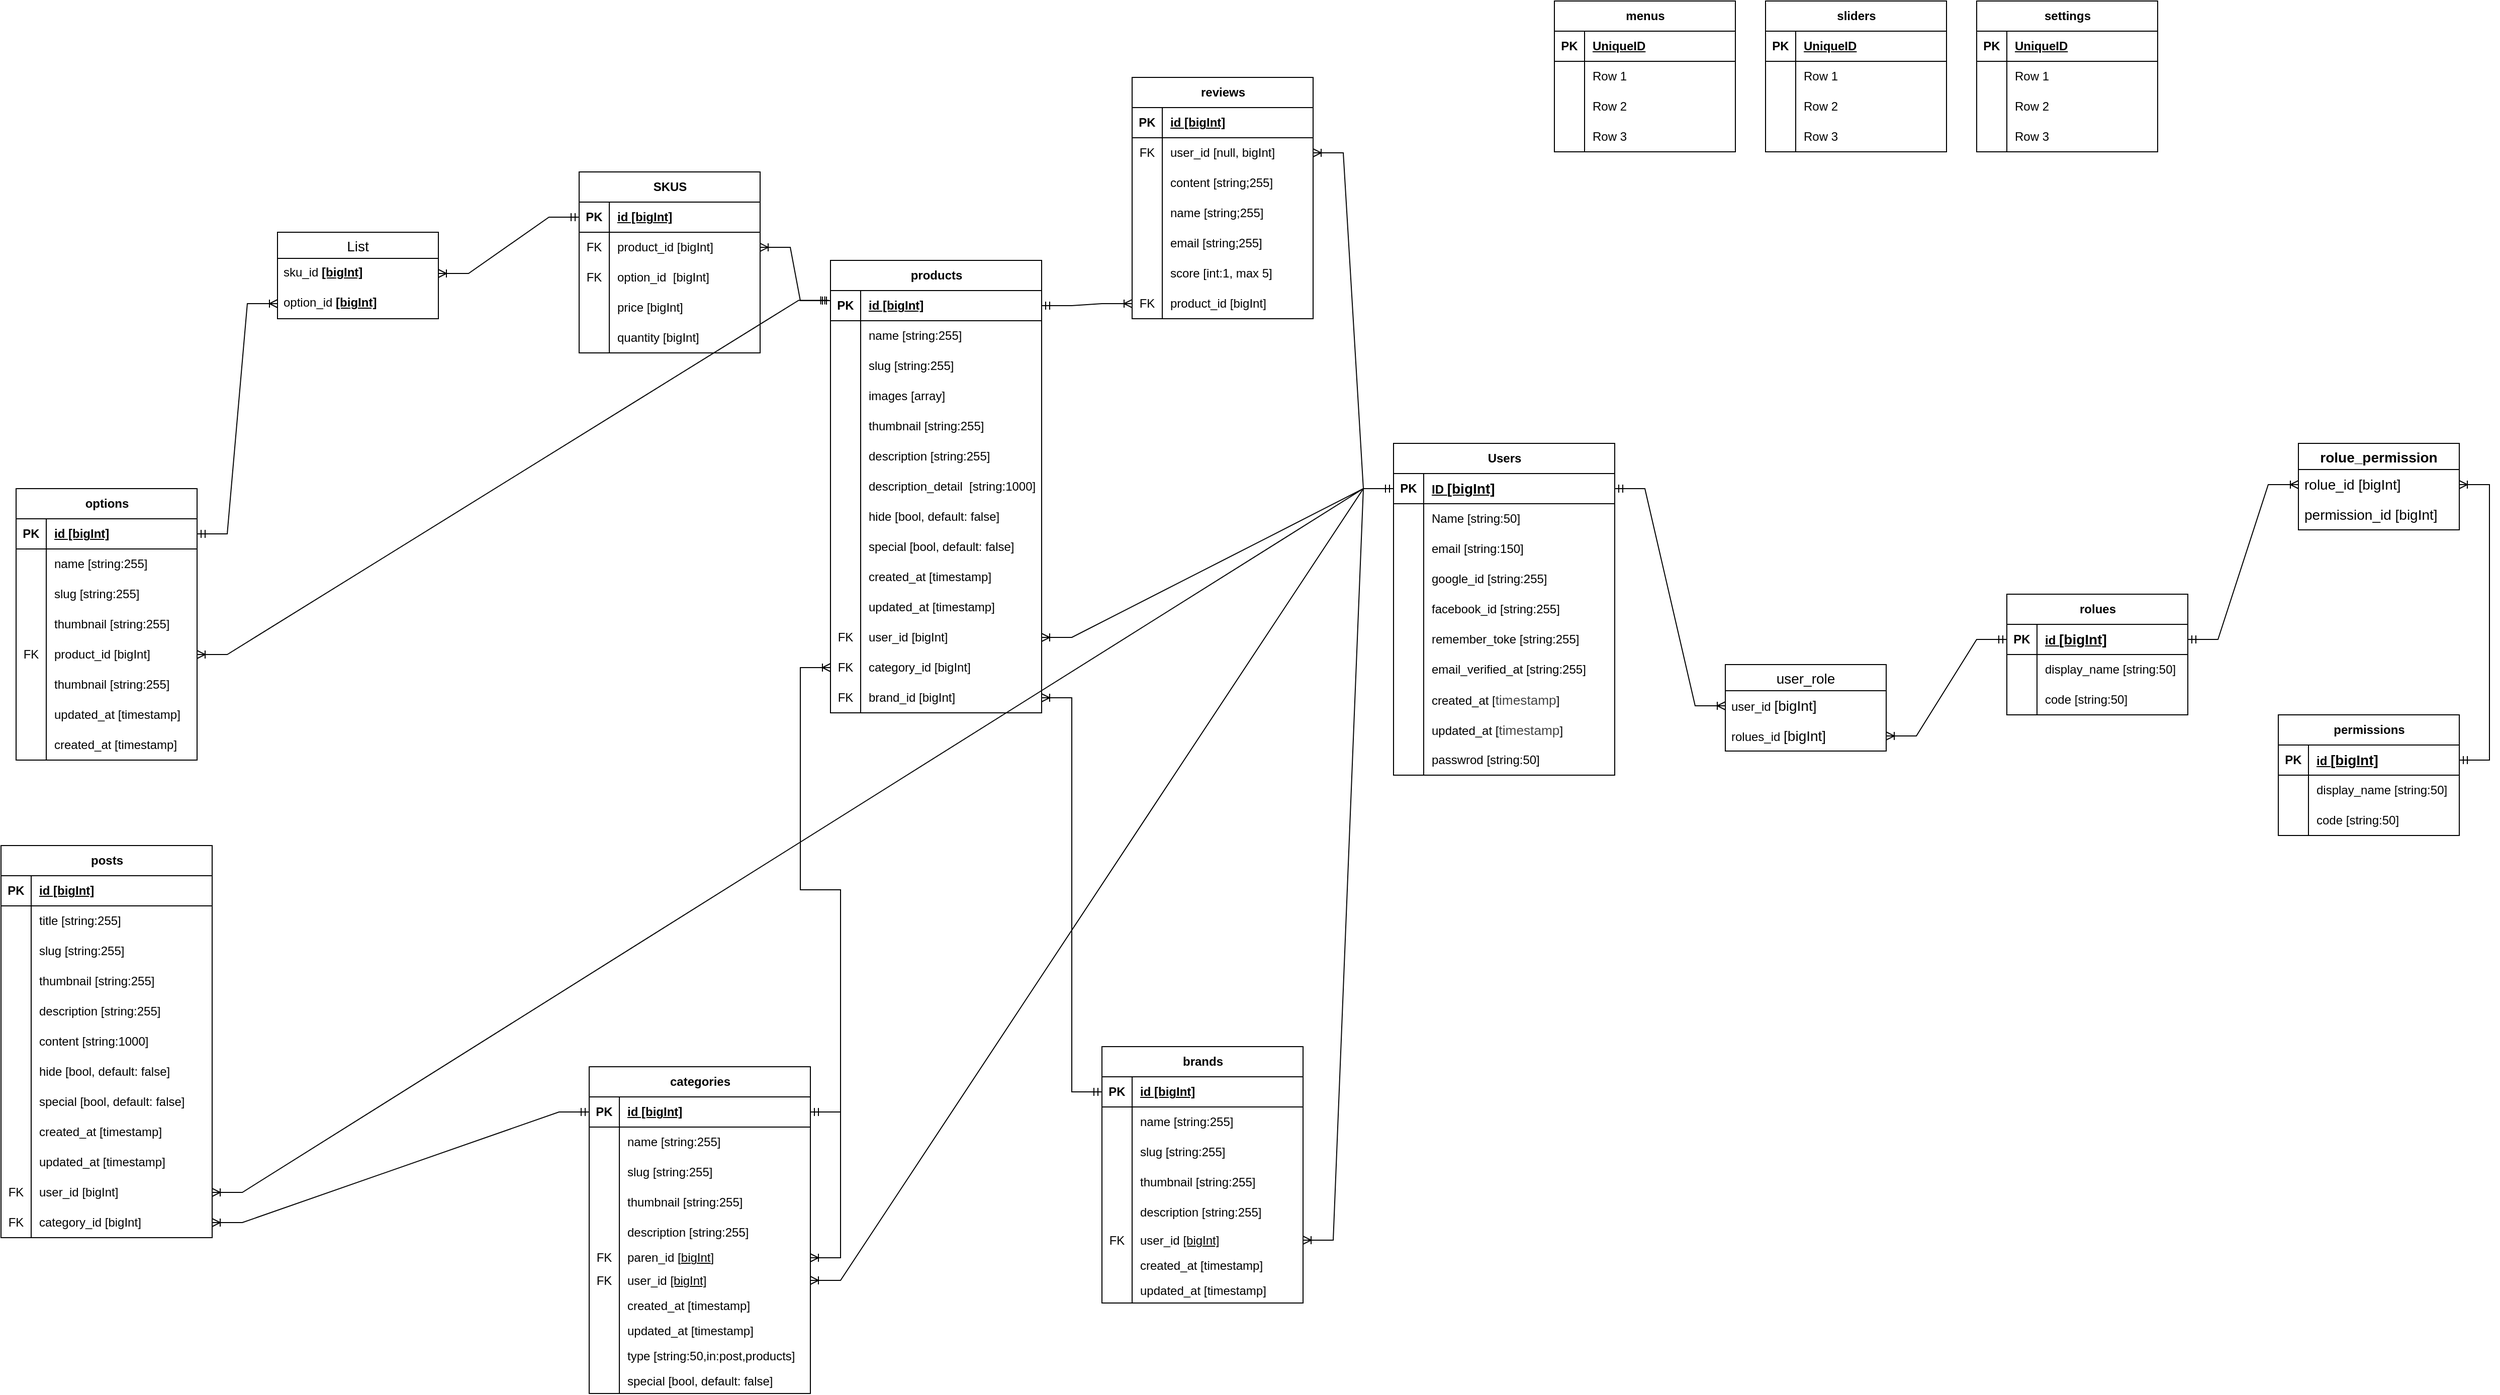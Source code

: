 <mxfile version="24.7.17">
  <diagram name="ERD" id="sPKTCWyB7TIudmBx3HDe">
    <mxGraphModel dx="3387" dy="2084" grid="1" gridSize="10" guides="1" tooltips="1" connect="1" arrows="1" fold="1" page="1" pageScale="1" pageWidth="850" pageHeight="1100" math="0" shadow="0">
      <root>
        <mxCell id="0" />
        <mxCell id="1" parent="0" />
        <mxCell id="sDiTBxCpTwFRhDh0fGs3-5" value="Users" style="shape=table;startSize=30;container=1;collapsible=1;childLayout=tableLayout;fixedRows=1;rowLines=0;fontStyle=1;align=center;resizeLast=1;html=1;" parent="1" vertex="1">
          <mxGeometry x="260" y="150" width="220" height="330" as="geometry" />
        </mxCell>
        <mxCell id="sDiTBxCpTwFRhDh0fGs3-6" value="" style="shape=tableRow;horizontal=0;startSize=0;swimlaneHead=0;swimlaneBody=0;fillColor=none;collapsible=0;dropTarget=0;points=[[0,0.5],[1,0.5]];portConstraint=eastwest;top=0;left=0;right=0;bottom=1;" parent="sDiTBxCpTwFRhDh0fGs3-5" vertex="1">
          <mxGeometry y="30" width="220" height="30" as="geometry" />
        </mxCell>
        <mxCell id="sDiTBxCpTwFRhDh0fGs3-7" value="PK" style="shape=partialRectangle;connectable=0;fillColor=none;top=0;left=0;bottom=0;right=0;fontStyle=1;overflow=hidden;whiteSpace=wrap;html=1;" parent="sDiTBxCpTwFRhDh0fGs3-6" vertex="1">
          <mxGeometry width="30" height="30" as="geometry">
            <mxRectangle width="30" height="30" as="alternateBounds" />
          </mxGeometry>
        </mxCell>
        <mxCell id="sDiTBxCpTwFRhDh0fGs3-8" value="ID&amp;nbsp;&lt;span style=&quot;font-size: 14px; text-align: center; text-wrap: nowrap;&quot;&gt;[bigInt]&lt;/span&gt;" style="shape=partialRectangle;connectable=0;fillColor=none;top=0;left=0;bottom=0;right=0;align=left;spacingLeft=6;fontStyle=5;overflow=hidden;whiteSpace=wrap;html=1;" parent="sDiTBxCpTwFRhDh0fGs3-6" vertex="1">
          <mxGeometry x="30" width="190" height="30" as="geometry">
            <mxRectangle width="190" height="30" as="alternateBounds" />
          </mxGeometry>
        </mxCell>
        <mxCell id="sDiTBxCpTwFRhDh0fGs3-9" value="" style="shape=tableRow;horizontal=0;startSize=0;swimlaneHead=0;swimlaneBody=0;fillColor=none;collapsible=0;dropTarget=0;points=[[0,0.5],[1,0.5]];portConstraint=eastwest;top=0;left=0;right=0;bottom=0;" parent="sDiTBxCpTwFRhDh0fGs3-5" vertex="1">
          <mxGeometry y="60" width="220" height="30" as="geometry" />
        </mxCell>
        <mxCell id="sDiTBxCpTwFRhDh0fGs3-10" value="" style="shape=partialRectangle;connectable=0;fillColor=none;top=0;left=0;bottom=0;right=0;editable=1;overflow=hidden;whiteSpace=wrap;html=1;" parent="sDiTBxCpTwFRhDh0fGs3-9" vertex="1">
          <mxGeometry width="30" height="30" as="geometry">
            <mxRectangle width="30" height="30" as="alternateBounds" />
          </mxGeometry>
        </mxCell>
        <mxCell id="sDiTBxCpTwFRhDh0fGs3-11" value="Name [string:50]" style="shape=partialRectangle;connectable=0;fillColor=none;top=0;left=0;bottom=0;right=0;align=left;spacingLeft=6;overflow=hidden;whiteSpace=wrap;html=1;" parent="sDiTBxCpTwFRhDh0fGs3-9" vertex="1">
          <mxGeometry x="30" width="190" height="30" as="geometry">
            <mxRectangle width="190" height="30" as="alternateBounds" />
          </mxGeometry>
        </mxCell>
        <mxCell id="sDiTBxCpTwFRhDh0fGs3-12" value="" style="shape=tableRow;horizontal=0;startSize=0;swimlaneHead=0;swimlaneBody=0;fillColor=none;collapsible=0;dropTarget=0;points=[[0,0.5],[1,0.5]];portConstraint=eastwest;top=0;left=0;right=0;bottom=0;" parent="sDiTBxCpTwFRhDh0fGs3-5" vertex="1">
          <mxGeometry y="90" width="220" height="30" as="geometry" />
        </mxCell>
        <mxCell id="sDiTBxCpTwFRhDh0fGs3-13" value="" style="shape=partialRectangle;connectable=0;fillColor=none;top=0;left=0;bottom=0;right=0;editable=1;overflow=hidden;whiteSpace=wrap;html=1;" parent="sDiTBxCpTwFRhDh0fGs3-12" vertex="1">
          <mxGeometry width="30" height="30" as="geometry">
            <mxRectangle width="30" height="30" as="alternateBounds" />
          </mxGeometry>
        </mxCell>
        <mxCell id="sDiTBxCpTwFRhDh0fGs3-14" value="email [string:150]" style="shape=partialRectangle;connectable=0;fillColor=none;top=0;left=0;bottom=0;right=0;align=left;spacingLeft=6;overflow=hidden;whiteSpace=wrap;html=1;" parent="sDiTBxCpTwFRhDh0fGs3-12" vertex="1">
          <mxGeometry x="30" width="190" height="30" as="geometry">
            <mxRectangle width="190" height="30" as="alternateBounds" />
          </mxGeometry>
        </mxCell>
        <mxCell id="sDiTBxCpTwFRhDh0fGs3-15" value="" style="shape=tableRow;horizontal=0;startSize=0;swimlaneHead=0;swimlaneBody=0;fillColor=none;collapsible=0;dropTarget=0;points=[[0,0.5],[1,0.5]];portConstraint=eastwest;top=0;left=0;right=0;bottom=0;" parent="sDiTBxCpTwFRhDh0fGs3-5" vertex="1">
          <mxGeometry y="120" width="220" height="30" as="geometry" />
        </mxCell>
        <mxCell id="sDiTBxCpTwFRhDh0fGs3-16" value="" style="shape=partialRectangle;connectable=0;fillColor=none;top=0;left=0;bottom=0;right=0;editable=1;overflow=hidden;whiteSpace=wrap;html=1;" parent="sDiTBxCpTwFRhDh0fGs3-15" vertex="1">
          <mxGeometry width="30" height="30" as="geometry">
            <mxRectangle width="30" height="30" as="alternateBounds" />
          </mxGeometry>
        </mxCell>
        <mxCell id="sDiTBxCpTwFRhDh0fGs3-17" value="google_id [string:255]" style="shape=partialRectangle;connectable=0;fillColor=none;top=0;left=0;bottom=0;right=0;align=left;spacingLeft=6;overflow=hidden;whiteSpace=wrap;html=1;" parent="sDiTBxCpTwFRhDh0fGs3-15" vertex="1">
          <mxGeometry x="30" width="190" height="30" as="geometry">
            <mxRectangle width="190" height="30" as="alternateBounds" />
          </mxGeometry>
        </mxCell>
        <mxCell id="sDiTBxCpTwFRhDh0fGs3-30" value="" style="shape=tableRow;horizontal=0;startSize=0;swimlaneHead=0;swimlaneBody=0;fillColor=none;collapsible=0;dropTarget=0;points=[[0,0.5],[1,0.5]];portConstraint=eastwest;top=0;left=0;right=0;bottom=0;" parent="sDiTBxCpTwFRhDh0fGs3-5" vertex="1">
          <mxGeometry y="150" width="220" height="30" as="geometry" />
        </mxCell>
        <mxCell id="sDiTBxCpTwFRhDh0fGs3-31" value="" style="shape=partialRectangle;connectable=0;fillColor=none;top=0;left=0;bottom=0;right=0;editable=1;overflow=hidden;whiteSpace=wrap;html=1;" parent="sDiTBxCpTwFRhDh0fGs3-30" vertex="1">
          <mxGeometry width="30" height="30" as="geometry">
            <mxRectangle width="30" height="30" as="alternateBounds" />
          </mxGeometry>
        </mxCell>
        <mxCell id="sDiTBxCpTwFRhDh0fGs3-32" value="facebook_id [string:255]" style="shape=partialRectangle;connectable=0;fillColor=none;top=0;left=0;bottom=0;right=0;align=left;spacingLeft=6;overflow=hidden;whiteSpace=wrap;html=1;" parent="sDiTBxCpTwFRhDh0fGs3-30" vertex="1">
          <mxGeometry x="30" width="190" height="30" as="geometry">
            <mxRectangle width="190" height="30" as="alternateBounds" />
          </mxGeometry>
        </mxCell>
        <mxCell id="sDiTBxCpTwFRhDh0fGs3-36" value="" style="shape=tableRow;horizontal=0;startSize=0;swimlaneHead=0;swimlaneBody=0;fillColor=none;collapsible=0;dropTarget=0;points=[[0,0.5],[1,0.5]];portConstraint=eastwest;top=0;left=0;right=0;bottom=0;" parent="sDiTBxCpTwFRhDh0fGs3-5" vertex="1">
          <mxGeometry y="180" width="220" height="30" as="geometry" />
        </mxCell>
        <mxCell id="sDiTBxCpTwFRhDh0fGs3-37" value="" style="shape=partialRectangle;connectable=0;fillColor=none;top=0;left=0;bottom=0;right=0;editable=1;overflow=hidden;whiteSpace=wrap;html=1;" parent="sDiTBxCpTwFRhDh0fGs3-36" vertex="1">
          <mxGeometry width="30" height="30" as="geometry">
            <mxRectangle width="30" height="30" as="alternateBounds" />
          </mxGeometry>
        </mxCell>
        <mxCell id="sDiTBxCpTwFRhDh0fGs3-38" value="remember_toke [string:255]" style="shape=partialRectangle;connectable=0;fillColor=none;top=0;left=0;bottom=0;right=0;align=left;spacingLeft=6;overflow=hidden;whiteSpace=wrap;html=1;" parent="sDiTBxCpTwFRhDh0fGs3-36" vertex="1">
          <mxGeometry x="30" width="190" height="30" as="geometry">
            <mxRectangle width="190" height="30" as="alternateBounds" />
          </mxGeometry>
        </mxCell>
        <mxCell id="sDiTBxCpTwFRhDh0fGs3-39" value="" style="shape=tableRow;horizontal=0;startSize=0;swimlaneHead=0;swimlaneBody=0;fillColor=none;collapsible=0;dropTarget=0;points=[[0,0.5],[1,0.5]];portConstraint=eastwest;top=0;left=0;right=0;bottom=0;" parent="sDiTBxCpTwFRhDh0fGs3-5" vertex="1">
          <mxGeometry y="210" width="220" height="30" as="geometry" />
        </mxCell>
        <mxCell id="sDiTBxCpTwFRhDh0fGs3-40" value="" style="shape=partialRectangle;connectable=0;fillColor=none;top=0;left=0;bottom=0;right=0;editable=1;overflow=hidden;whiteSpace=wrap;html=1;" parent="sDiTBxCpTwFRhDh0fGs3-39" vertex="1">
          <mxGeometry width="30" height="30" as="geometry">
            <mxRectangle width="30" height="30" as="alternateBounds" />
          </mxGeometry>
        </mxCell>
        <mxCell id="sDiTBxCpTwFRhDh0fGs3-41" value="email_verified_at [string:255]" style="shape=partialRectangle;connectable=0;fillColor=none;top=0;left=0;bottom=0;right=0;align=left;spacingLeft=6;overflow=hidden;whiteSpace=wrap;html=1;" parent="sDiTBxCpTwFRhDh0fGs3-39" vertex="1">
          <mxGeometry x="30" width="190" height="30" as="geometry">
            <mxRectangle width="190" height="30" as="alternateBounds" />
          </mxGeometry>
        </mxCell>
        <mxCell id="sDiTBxCpTwFRhDh0fGs3-18" value="" style="shape=tableRow;horizontal=0;startSize=0;swimlaneHead=0;swimlaneBody=0;fillColor=none;collapsible=0;dropTarget=0;points=[[0,0.5],[1,0.5]];portConstraint=eastwest;top=0;left=0;right=0;bottom=0;" parent="sDiTBxCpTwFRhDh0fGs3-5" vertex="1">
          <mxGeometry y="240" width="220" height="30" as="geometry" />
        </mxCell>
        <mxCell id="sDiTBxCpTwFRhDh0fGs3-19" value="" style="shape=partialRectangle;connectable=0;fillColor=none;top=0;left=0;bottom=0;right=0;editable=1;overflow=hidden;whiteSpace=wrap;html=1;" parent="sDiTBxCpTwFRhDh0fGs3-18" vertex="1">
          <mxGeometry width="30" height="30" as="geometry">
            <mxRectangle width="30" height="30" as="alternateBounds" />
          </mxGeometry>
        </mxCell>
        <mxCell id="sDiTBxCpTwFRhDh0fGs3-20" value="created_at [&lt;span style=&quot;color: rgb(68, 68, 68); font-family: sans-serif; font-size: 13.12px; text-wrap: nowrap; background-color: rgb(255, 255, 255);&quot;&gt;timestamp&lt;/span&gt;]" style="shape=partialRectangle;connectable=0;fillColor=none;top=0;left=0;bottom=0;right=0;align=left;spacingLeft=6;overflow=hidden;whiteSpace=wrap;html=1;" parent="sDiTBxCpTwFRhDh0fGs3-18" vertex="1">
          <mxGeometry x="30" width="190" height="30" as="geometry">
            <mxRectangle width="190" height="30" as="alternateBounds" />
          </mxGeometry>
        </mxCell>
        <mxCell id="sDiTBxCpTwFRhDh0fGs3-24" value="" style="shape=tableRow;horizontal=0;startSize=0;swimlaneHead=0;swimlaneBody=0;fillColor=none;collapsible=0;dropTarget=0;points=[[0,0.5],[1,0.5]];portConstraint=eastwest;top=0;left=0;right=0;bottom=0;" parent="sDiTBxCpTwFRhDh0fGs3-5" vertex="1">
          <mxGeometry y="270" width="220" height="30" as="geometry" />
        </mxCell>
        <mxCell id="sDiTBxCpTwFRhDh0fGs3-25" value="" style="shape=partialRectangle;connectable=0;fillColor=none;top=0;left=0;bottom=0;right=0;editable=1;overflow=hidden;whiteSpace=wrap;html=1;" parent="sDiTBxCpTwFRhDh0fGs3-24" vertex="1">
          <mxGeometry width="30" height="30" as="geometry">
            <mxRectangle width="30" height="30" as="alternateBounds" />
          </mxGeometry>
        </mxCell>
        <mxCell id="sDiTBxCpTwFRhDh0fGs3-26" value="updated_at [&lt;span style=&quot;color: rgb(68, 68, 68); font-family: sans-serif; font-size: 13.12px; text-wrap: nowrap; background-color: rgb(255, 255, 255);&quot;&gt;timestamp&lt;/span&gt;]" style="shape=partialRectangle;connectable=0;fillColor=none;top=0;left=0;bottom=0;right=0;align=left;spacingLeft=6;overflow=hidden;whiteSpace=wrap;html=1;" parent="sDiTBxCpTwFRhDh0fGs3-24" vertex="1">
          <mxGeometry x="30" width="190" height="30" as="geometry">
            <mxRectangle width="190" height="30" as="alternateBounds" />
          </mxGeometry>
        </mxCell>
        <mxCell id="sDiTBxCpTwFRhDh0fGs3-21" value="" style="shape=tableRow;horizontal=0;startSize=0;swimlaneHead=0;swimlaneBody=0;fillColor=none;collapsible=0;dropTarget=0;points=[[0,0.5],[1,0.5]];portConstraint=eastwest;top=0;left=0;right=0;bottom=0;" parent="sDiTBxCpTwFRhDh0fGs3-5" vertex="1">
          <mxGeometry y="300" width="220" height="30" as="geometry" />
        </mxCell>
        <mxCell id="sDiTBxCpTwFRhDh0fGs3-22" value="" style="shape=partialRectangle;connectable=0;fillColor=none;top=0;left=0;bottom=0;right=0;editable=1;overflow=hidden;whiteSpace=wrap;html=1;" parent="sDiTBxCpTwFRhDh0fGs3-21" vertex="1">
          <mxGeometry width="30" height="30" as="geometry">
            <mxRectangle width="30" height="30" as="alternateBounds" />
          </mxGeometry>
        </mxCell>
        <mxCell id="sDiTBxCpTwFRhDh0fGs3-23" value="passwrod [string:50]" style="shape=partialRectangle;connectable=0;fillColor=none;top=0;left=0;bottom=0;right=0;align=left;spacingLeft=6;overflow=hidden;whiteSpace=wrap;html=1;" parent="sDiTBxCpTwFRhDh0fGs3-21" vertex="1">
          <mxGeometry x="30" width="190" height="30" as="geometry">
            <mxRectangle width="190" height="30" as="alternateBounds" />
          </mxGeometry>
        </mxCell>
        <mxCell id="sDiTBxCpTwFRhDh0fGs3-46" value="rolues" style="shape=table;startSize=30;container=1;collapsible=1;childLayout=tableLayout;fixedRows=1;rowLines=0;fontStyle=1;align=center;resizeLast=1;html=1;" parent="1" vertex="1">
          <mxGeometry x="870" y="300" width="180" height="120" as="geometry" />
        </mxCell>
        <mxCell id="sDiTBxCpTwFRhDh0fGs3-47" value="" style="shape=tableRow;horizontal=0;startSize=0;swimlaneHead=0;swimlaneBody=0;fillColor=none;collapsible=0;dropTarget=0;points=[[0,0.5],[1,0.5]];portConstraint=eastwest;top=0;left=0;right=0;bottom=1;" parent="sDiTBxCpTwFRhDh0fGs3-46" vertex="1">
          <mxGeometry y="30" width="180" height="30" as="geometry" />
        </mxCell>
        <mxCell id="sDiTBxCpTwFRhDh0fGs3-48" value="PK" style="shape=partialRectangle;connectable=0;fillColor=none;top=0;left=0;bottom=0;right=0;fontStyle=1;overflow=hidden;whiteSpace=wrap;html=1;" parent="sDiTBxCpTwFRhDh0fGs3-47" vertex="1">
          <mxGeometry width="30" height="30" as="geometry">
            <mxRectangle width="30" height="30" as="alternateBounds" />
          </mxGeometry>
        </mxCell>
        <mxCell id="sDiTBxCpTwFRhDh0fGs3-49" value="id&amp;nbsp;&lt;span style=&quot;font-size: 14px; text-align: center; text-wrap: nowrap;&quot;&gt;[bigInt]&lt;/span&gt;" style="shape=partialRectangle;connectable=0;fillColor=none;top=0;left=0;bottom=0;right=0;align=left;spacingLeft=6;fontStyle=5;overflow=hidden;whiteSpace=wrap;html=1;" parent="sDiTBxCpTwFRhDh0fGs3-47" vertex="1">
          <mxGeometry x="30" width="150" height="30" as="geometry">
            <mxRectangle width="150" height="30" as="alternateBounds" />
          </mxGeometry>
        </mxCell>
        <mxCell id="sDiTBxCpTwFRhDh0fGs3-50" value="" style="shape=tableRow;horizontal=0;startSize=0;swimlaneHead=0;swimlaneBody=0;fillColor=none;collapsible=0;dropTarget=0;points=[[0,0.5],[1,0.5]];portConstraint=eastwest;top=0;left=0;right=0;bottom=0;" parent="sDiTBxCpTwFRhDh0fGs3-46" vertex="1">
          <mxGeometry y="60" width="180" height="30" as="geometry" />
        </mxCell>
        <mxCell id="sDiTBxCpTwFRhDh0fGs3-51" value="" style="shape=partialRectangle;connectable=0;fillColor=none;top=0;left=0;bottom=0;right=0;editable=1;overflow=hidden;whiteSpace=wrap;html=1;" parent="sDiTBxCpTwFRhDh0fGs3-50" vertex="1">
          <mxGeometry width="30" height="30" as="geometry">
            <mxRectangle width="30" height="30" as="alternateBounds" />
          </mxGeometry>
        </mxCell>
        <mxCell id="sDiTBxCpTwFRhDh0fGs3-52" value="display_name [string:50]" style="shape=partialRectangle;connectable=0;fillColor=none;top=0;left=0;bottom=0;right=0;align=left;spacingLeft=6;overflow=hidden;whiteSpace=wrap;html=1;" parent="sDiTBxCpTwFRhDh0fGs3-50" vertex="1">
          <mxGeometry x="30" width="150" height="30" as="geometry">
            <mxRectangle width="150" height="30" as="alternateBounds" />
          </mxGeometry>
        </mxCell>
        <mxCell id="sDiTBxCpTwFRhDh0fGs3-53" value="" style="shape=tableRow;horizontal=0;startSize=0;swimlaneHead=0;swimlaneBody=0;fillColor=none;collapsible=0;dropTarget=0;points=[[0,0.5],[1,0.5]];portConstraint=eastwest;top=0;left=0;right=0;bottom=0;" parent="sDiTBxCpTwFRhDh0fGs3-46" vertex="1">
          <mxGeometry y="90" width="180" height="30" as="geometry" />
        </mxCell>
        <mxCell id="sDiTBxCpTwFRhDh0fGs3-54" value="" style="shape=partialRectangle;connectable=0;fillColor=none;top=0;left=0;bottom=0;right=0;editable=1;overflow=hidden;whiteSpace=wrap;html=1;" parent="sDiTBxCpTwFRhDh0fGs3-53" vertex="1">
          <mxGeometry width="30" height="30" as="geometry">
            <mxRectangle width="30" height="30" as="alternateBounds" />
          </mxGeometry>
        </mxCell>
        <mxCell id="sDiTBxCpTwFRhDh0fGs3-55" value="code [string:50]" style="shape=partialRectangle;connectable=0;fillColor=none;top=0;left=0;bottom=0;right=0;align=left;spacingLeft=6;overflow=hidden;whiteSpace=wrap;html=1;" parent="sDiTBxCpTwFRhDh0fGs3-53" vertex="1">
          <mxGeometry x="30" width="150" height="30" as="geometry">
            <mxRectangle width="150" height="30" as="alternateBounds" />
          </mxGeometry>
        </mxCell>
        <mxCell id="sDiTBxCpTwFRhDh0fGs3-72" value="user_role" style="swimlane;fontStyle=0;childLayout=stackLayout;horizontal=1;startSize=26;horizontalStack=0;resizeParent=1;resizeParentMax=0;resizeLast=0;collapsible=1;marginBottom=0;align=center;fontSize=14;" parent="1" vertex="1">
          <mxGeometry x="590" y="370" width="160" height="86" as="geometry" />
        </mxCell>
        <mxCell id="sDiTBxCpTwFRhDh0fGs3-73" value="user_id&amp;nbsp;&lt;span style=&quot;font-size: 14px; text-align: center; text-wrap: nowrap;&quot;&gt;[bigInt]&lt;/span&gt;" style="text;strokeColor=none;fillColor=none;spacingLeft=4;spacingRight=4;overflow=hidden;rotatable=0;points=[[0,0.5],[1,0.5]];portConstraint=eastwest;fontSize=12;whiteSpace=wrap;html=1;" parent="sDiTBxCpTwFRhDh0fGs3-72" vertex="1">
          <mxGeometry y="26" width="160" height="30" as="geometry" />
        </mxCell>
        <mxCell id="sDiTBxCpTwFRhDh0fGs3-74" value="&lt;span style=&quot;text-align: center; text-wrap: nowrap;&quot;&gt;rolues_id&amp;nbsp;&lt;/span&gt;&lt;span style=&quot;font-size: 14px; text-align: center; text-wrap: nowrap;&quot;&gt;[bigInt]&lt;/span&gt;" style="text;strokeColor=none;fillColor=none;spacingLeft=4;spacingRight=4;overflow=hidden;rotatable=0;points=[[0,0.5],[1,0.5]];portConstraint=eastwest;fontSize=12;whiteSpace=wrap;html=1;" parent="sDiTBxCpTwFRhDh0fGs3-72" vertex="1">
          <mxGeometry y="56" width="160" height="30" as="geometry" />
        </mxCell>
        <mxCell id="sDiTBxCpTwFRhDh0fGs3-77" value="" style="edgeStyle=entityRelationEdgeStyle;fontSize=12;html=1;endArrow=ERoneToMany;startArrow=ERmandOne;rounded=0;exitX=1;exitY=0.5;exitDx=0;exitDy=0;entryX=0;entryY=0.5;entryDx=0;entryDy=0;" parent="1" source="sDiTBxCpTwFRhDh0fGs3-6" target="sDiTBxCpTwFRhDh0fGs3-73" edge="1">
          <mxGeometry width="100" height="100" relative="1" as="geometry">
            <mxPoint x="540" y="480" as="sourcePoint" />
            <mxPoint x="640" y="380" as="targetPoint" />
          </mxGeometry>
        </mxCell>
        <mxCell id="sDiTBxCpTwFRhDh0fGs3-78" value="" style="edgeStyle=entityRelationEdgeStyle;fontSize=12;html=1;endArrow=ERoneToMany;startArrow=ERmandOne;rounded=0;entryX=1;entryY=0.5;entryDx=0;entryDy=0;" parent="1" source="sDiTBxCpTwFRhDh0fGs3-47" target="sDiTBxCpTwFRhDh0fGs3-74" edge="1">
          <mxGeometry width="100" height="100" relative="1" as="geometry">
            <mxPoint x="700" y="217" as="sourcePoint" />
            <mxPoint x="850" y="237" as="targetPoint" />
          </mxGeometry>
        </mxCell>
        <mxCell id="sDiTBxCpTwFRhDh0fGs3-80" value="permissions" style="shape=table;startSize=30;container=1;collapsible=1;childLayout=tableLayout;fixedRows=1;rowLines=0;fontStyle=1;align=center;resizeLast=1;html=1;" parent="1" vertex="1">
          <mxGeometry x="1140" y="420" width="180" height="120" as="geometry" />
        </mxCell>
        <mxCell id="sDiTBxCpTwFRhDh0fGs3-81" value="" style="shape=tableRow;horizontal=0;startSize=0;swimlaneHead=0;swimlaneBody=0;fillColor=none;collapsible=0;dropTarget=0;points=[[0,0.5],[1,0.5]];portConstraint=eastwest;top=0;left=0;right=0;bottom=1;" parent="sDiTBxCpTwFRhDh0fGs3-80" vertex="1">
          <mxGeometry y="30" width="180" height="30" as="geometry" />
        </mxCell>
        <mxCell id="sDiTBxCpTwFRhDh0fGs3-82" value="PK" style="shape=partialRectangle;connectable=0;fillColor=none;top=0;left=0;bottom=0;right=0;fontStyle=1;overflow=hidden;whiteSpace=wrap;html=1;" parent="sDiTBxCpTwFRhDh0fGs3-81" vertex="1">
          <mxGeometry width="30" height="30" as="geometry">
            <mxRectangle width="30" height="30" as="alternateBounds" />
          </mxGeometry>
        </mxCell>
        <mxCell id="sDiTBxCpTwFRhDh0fGs3-83" value="id&amp;nbsp;&lt;span style=&quot;font-size: 14px; text-align: center; text-wrap: nowrap;&quot;&gt;[bigInt]&lt;/span&gt;" style="shape=partialRectangle;connectable=0;fillColor=none;top=0;left=0;bottom=0;right=0;align=left;spacingLeft=6;fontStyle=5;overflow=hidden;whiteSpace=wrap;html=1;" parent="sDiTBxCpTwFRhDh0fGs3-81" vertex="1">
          <mxGeometry x="30" width="150" height="30" as="geometry">
            <mxRectangle width="150" height="30" as="alternateBounds" />
          </mxGeometry>
        </mxCell>
        <mxCell id="sDiTBxCpTwFRhDh0fGs3-84" value="" style="shape=tableRow;horizontal=0;startSize=0;swimlaneHead=0;swimlaneBody=0;fillColor=none;collapsible=0;dropTarget=0;points=[[0,0.5],[1,0.5]];portConstraint=eastwest;top=0;left=0;right=0;bottom=0;" parent="sDiTBxCpTwFRhDh0fGs3-80" vertex="1">
          <mxGeometry y="60" width="180" height="30" as="geometry" />
        </mxCell>
        <mxCell id="sDiTBxCpTwFRhDh0fGs3-85" value="" style="shape=partialRectangle;connectable=0;fillColor=none;top=0;left=0;bottom=0;right=0;editable=1;overflow=hidden;whiteSpace=wrap;html=1;" parent="sDiTBxCpTwFRhDh0fGs3-84" vertex="1">
          <mxGeometry width="30" height="30" as="geometry">
            <mxRectangle width="30" height="30" as="alternateBounds" />
          </mxGeometry>
        </mxCell>
        <mxCell id="sDiTBxCpTwFRhDh0fGs3-86" value="display_name [string:50]" style="shape=partialRectangle;connectable=0;fillColor=none;top=0;left=0;bottom=0;right=0;align=left;spacingLeft=6;overflow=hidden;whiteSpace=wrap;html=1;" parent="sDiTBxCpTwFRhDh0fGs3-84" vertex="1">
          <mxGeometry x="30" width="150" height="30" as="geometry">
            <mxRectangle width="150" height="30" as="alternateBounds" />
          </mxGeometry>
        </mxCell>
        <mxCell id="sDiTBxCpTwFRhDh0fGs3-87" value="" style="shape=tableRow;horizontal=0;startSize=0;swimlaneHead=0;swimlaneBody=0;fillColor=none;collapsible=0;dropTarget=0;points=[[0,0.5],[1,0.5]];portConstraint=eastwest;top=0;left=0;right=0;bottom=0;" parent="sDiTBxCpTwFRhDh0fGs3-80" vertex="1">
          <mxGeometry y="90" width="180" height="30" as="geometry" />
        </mxCell>
        <mxCell id="sDiTBxCpTwFRhDh0fGs3-88" value="" style="shape=partialRectangle;connectable=0;fillColor=none;top=0;left=0;bottom=0;right=0;editable=1;overflow=hidden;whiteSpace=wrap;html=1;" parent="sDiTBxCpTwFRhDh0fGs3-87" vertex="1">
          <mxGeometry width="30" height="30" as="geometry">
            <mxRectangle width="30" height="30" as="alternateBounds" />
          </mxGeometry>
        </mxCell>
        <mxCell id="sDiTBxCpTwFRhDh0fGs3-89" value="code [string:50]" style="shape=partialRectangle;connectable=0;fillColor=none;top=0;left=0;bottom=0;right=0;align=left;spacingLeft=6;overflow=hidden;whiteSpace=wrap;html=1;" parent="sDiTBxCpTwFRhDh0fGs3-87" vertex="1">
          <mxGeometry x="30" width="150" height="30" as="geometry">
            <mxRectangle width="150" height="30" as="alternateBounds" />
          </mxGeometry>
        </mxCell>
        <mxCell id="sDiTBxCpTwFRhDh0fGs3-93" value="rolue_permission" style="swimlane;fontStyle=1;childLayout=stackLayout;horizontal=1;startSize=26;horizontalStack=0;resizeParent=1;resizeParentMax=0;resizeLast=0;collapsible=1;marginBottom=0;align=center;fontSize=14;" parent="1" vertex="1">
          <mxGeometry x="1160" y="150" width="160" height="86" as="geometry" />
        </mxCell>
        <mxCell id="sDiTBxCpTwFRhDh0fGs3-94" value="&lt;span style=&quot;font-size: 14px; text-align: center; text-wrap: nowrap;&quot;&gt;rolue_id [bigInt]&lt;/span&gt;" style="text;strokeColor=none;fillColor=none;spacingLeft=4;spacingRight=4;overflow=hidden;rotatable=0;points=[[0,0.5],[1,0.5]];portConstraint=eastwest;fontSize=12;whiteSpace=wrap;html=1;" parent="sDiTBxCpTwFRhDh0fGs3-93" vertex="1">
          <mxGeometry y="26" width="160" height="30" as="geometry" />
        </mxCell>
        <mxCell id="sDiTBxCpTwFRhDh0fGs3-95" value="&lt;span style=&quot;font-size: 14px; text-align: center; text-wrap: nowrap;&quot;&gt;permission_id&amp;nbsp;&lt;/span&gt;&lt;span style=&quot;font-size: 14px; text-align: center; text-wrap: nowrap;&quot;&gt;[bigInt]&lt;/span&gt;" style="text;strokeColor=none;fillColor=none;spacingLeft=4;spacingRight=4;overflow=hidden;rotatable=0;points=[[0,0.5],[1,0.5]];portConstraint=eastwest;fontSize=12;whiteSpace=wrap;html=1;" parent="sDiTBxCpTwFRhDh0fGs3-93" vertex="1">
          <mxGeometry y="56" width="160" height="30" as="geometry" />
        </mxCell>
        <mxCell id="sDiTBxCpTwFRhDh0fGs3-96" value="" style="edgeStyle=entityRelationEdgeStyle;fontSize=12;html=1;endArrow=ERoneToMany;startArrow=ERmandOne;rounded=0;exitX=1;exitY=0.5;exitDx=0;exitDy=0;entryX=0;entryY=0.5;entryDx=0;entryDy=0;" parent="1" source="sDiTBxCpTwFRhDh0fGs3-47" target="sDiTBxCpTwFRhDh0fGs3-94" edge="1">
          <mxGeometry width="100" height="100" relative="1" as="geometry">
            <mxPoint x="760" y="480" as="sourcePoint" />
            <mxPoint x="860" y="380" as="targetPoint" />
            <Array as="points">
              <mxPoint x="1000" y="260" />
              <mxPoint x="1020" y="260" />
              <mxPoint x="1040" y="308" />
            </Array>
          </mxGeometry>
        </mxCell>
        <mxCell id="sDiTBxCpTwFRhDh0fGs3-97" value="" style="edgeStyle=entityRelationEdgeStyle;fontSize=12;html=1;endArrow=ERoneToMany;startArrow=ERmandOne;rounded=0;exitX=1;exitY=0.5;exitDx=0;exitDy=0;entryX=1;entryY=0.5;entryDx=0;entryDy=0;" parent="1" source="sDiTBxCpTwFRhDh0fGs3-81" target="sDiTBxCpTwFRhDh0fGs3-94" edge="1">
          <mxGeometry width="100" height="100" relative="1" as="geometry">
            <mxPoint x="1000" y="215" as="sourcePoint" />
            <mxPoint x="1410" y="320" as="targetPoint" />
            <Array as="points">
              <mxPoint x="1010" y="270" />
              <mxPoint x="1030" y="270" />
              <mxPoint x="1050" y="318" />
            </Array>
          </mxGeometry>
        </mxCell>
        <mxCell id="sDiTBxCpTwFRhDh0fGs3-98" value="products" style="shape=table;startSize=30;container=1;collapsible=1;childLayout=tableLayout;fixedRows=1;rowLines=0;fontStyle=1;align=center;resizeLast=1;html=1;" parent="1" vertex="1">
          <mxGeometry x="-300" y="-32" width="210" height="450" as="geometry" />
        </mxCell>
        <mxCell id="sDiTBxCpTwFRhDh0fGs3-99" value="" style="shape=tableRow;horizontal=0;startSize=0;swimlaneHead=0;swimlaneBody=0;fillColor=none;collapsible=0;dropTarget=0;points=[[0,0.5],[1,0.5]];portConstraint=eastwest;top=0;left=0;right=0;bottom=1;" parent="sDiTBxCpTwFRhDh0fGs3-98" vertex="1">
          <mxGeometry y="30" width="210" height="30" as="geometry" />
        </mxCell>
        <mxCell id="sDiTBxCpTwFRhDh0fGs3-100" value="PK" style="shape=partialRectangle;connectable=0;fillColor=none;top=0;left=0;bottom=0;right=0;fontStyle=1;overflow=hidden;whiteSpace=wrap;html=1;" parent="sDiTBxCpTwFRhDh0fGs3-99" vertex="1">
          <mxGeometry width="30" height="30" as="geometry">
            <mxRectangle width="30" height="30" as="alternateBounds" />
          </mxGeometry>
        </mxCell>
        <mxCell id="sDiTBxCpTwFRhDh0fGs3-101" value="id [bigInt]" style="shape=partialRectangle;connectable=0;fillColor=none;top=0;left=0;bottom=0;right=0;align=left;spacingLeft=6;fontStyle=5;overflow=hidden;whiteSpace=wrap;html=1;" parent="sDiTBxCpTwFRhDh0fGs3-99" vertex="1">
          <mxGeometry x="30" width="180" height="30" as="geometry">
            <mxRectangle width="180" height="30" as="alternateBounds" />
          </mxGeometry>
        </mxCell>
        <mxCell id="sDiTBxCpTwFRhDh0fGs3-102" value="" style="shape=tableRow;horizontal=0;startSize=0;swimlaneHead=0;swimlaneBody=0;fillColor=none;collapsible=0;dropTarget=0;points=[[0,0.5],[1,0.5]];portConstraint=eastwest;top=0;left=0;right=0;bottom=0;" parent="sDiTBxCpTwFRhDh0fGs3-98" vertex="1">
          <mxGeometry y="60" width="210" height="30" as="geometry" />
        </mxCell>
        <mxCell id="sDiTBxCpTwFRhDh0fGs3-103" value="" style="shape=partialRectangle;connectable=0;fillColor=none;top=0;left=0;bottom=0;right=0;editable=1;overflow=hidden;whiteSpace=wrap;html=1;" parent="sDiTBxCpTwFRhDh0fGs3-102" vertex="1">
          <mxGeometry width="30" height="30" as="geometry">
            <mxRectangle width="30" height="30" as="alternateBounds" />
          </mxGeometry>
        </mxCell>
        <mxCell id="sDiTBxCpTwFRhDh0fGs3-104" value="name [string:255]" style="shape=partialRectangle;connectable=0;fillColor=none;top=0;left=0;bottom=0;right=0;align=left;spacingLeft=6;overflow=hidden;whiteSpace=wrap;html=1;" parent="sDiTBxCpTwFRhDh0fGs3-102" vertex="1">
          <mxGeometry x="30" width="180" height="30" as="geometry">
            <mxRectangle width="180" height="30" as="alternateBounds" />
          </mxGeometry>
        </mxCell>
        <mxCell id="sDiTBxCpTwFRhDh0fGs3-105" value="" style="shape=tableRow;horizontal=0;startSize=0;swimlaneHead=0;swimlaneBody=0;fillColor=none;collapsible=0;dropTarget=0;points=[[0,0.5],[1,0.5]];portConstraint=eastwest;top=0;left=0;right=0;bottom=0;" parent="sDiTBxCpTwFRhDh0fGs3-98" vertex="1">
          <mxGeometry y="90" width="210" height="30" as="geometry" />
        </mxCell>
        <mxCell id="sDiTBxCpTwFRhDh0fGs3-106" value="" style="shape=partialRectangle;connectable=0;fillColor=none;top=0;left=0;bottom=0;right=0;editable=1;overflow=hidden;whiteSpace=wrap;html=1;" parent="sDiTBxCpTwFRhDh0fGs3-105" vertex="1">
          <mxGeometry width="30" height="30" as="geometry">
            <mxRectangle width="30" height="30" as="alternateBounds" />
          </mxGeometry>
        </mxCell>
        <mxCell id="sDiTBxCpTwFRhDh0fGs3-107" value="slug [string:255]" style="shape=partialRectangle;connectable=0;fillColor=none;top=0;left=0;bottom=0;right=0;align=left;spacingLeft=6;overflow=hidden;whiteSpace=wrap;html=1;" parent="sDiTBxCpTwFRhDh0fGs3-105" vertex="1">
          <mxGeometry x="30" width="180" height="30" as="geometry">
            <mxRectangle width="180" height="30" as="alternateBounds" />
          </mxGeometry>
        </mxCell>
        <mxCell id="t62gxOGa6BPhFvuD8nCX-41" value="" style="shape=tableRow;horizontal=0;startSize=0;swimlaneHead=0;swimlaneBody=0;fillColor=none;collapsible=0;dropTarget=0;points=[[0,0.5],[1,0.5]];portConstraint=eastwest;top=0;left=0;right=0;bottom=0;" vertex="1" parent="sDiTBxCpTwFRhDh0fGs3-98">
          <mxGeometry y="120" width="210" height="30" as="geometry" />
        </mxCell>
        <mxCell id="t62gxOGa6BPhFvuD8nCX-42" value="" style="shape=partialRectangle;connectable=0;fillColor=none;top=0;left=0;bottom=0;right=0;editable=1;overflow=hidden;whiteSpace=wrap;html=1;" vertex="1" parent="t62gxOGa6BPhFvuD8nCX-41">
          <mxGeometry width="30" height="30" as="geometry">
            <mxRectangle width="30" height="30" as="alternateBounds" />
          </mxGeometry>
        </mxCell>
        <mxCell id="t62gxOGa6BPhFvuD8nCX-43" value="images [array]" style="shape=partialRectangle;connectable=0;fillColor=none;top=0;left=0;bottom=0;right=0;align=left;spacingLeft=6;overflow=hidden;whiteSpace=wrap;html=1;" vertex="1" parent="t62gxOGa6BPhFvuD8nCX-41">
          <mxGeometry x="30" width="180" height="30" as="geometry">
            <mxRectangle width="180" height="30" as="alternateBounds" />
          </mxGeometry>
        </mxCell>
        <mxCell id="sDiTBxCpTwFRhDh0fGs3-108" value="" style="shape=tableRow;horizontal=0;startSize=0;swimlaneHead=0;swimlaneBody=0;fillColor=none;collapsible=0;dropTarget=0;points=[[0,0.5],[1,0.5]];portConstraint=eastwest;top=0;left=0;right=0;bottom=0;" parent="sDiTBxCpTwFRhDh0fGs3-98" vertex="1">
          <mxGeometry y="150" width="210" height="30" as="geometry" />
        </mxCell>
        <mxCell id="sDiTBxCpTwFRhDh0fGs3-109" value="" style="shape=partialRectangle;connectable=0;fillColor=none;top=0;left=0;bottom=0;right=0;editable=1;overflow=hidden;whiteSpace=wrap;html=1;" parent="sDiTBxCpTwFRhDh0fGs3-108" vertex="1">
          <mxGeometry width="30" height="30" as="geometry">
            <mxRectangle width="30" height="30" as="alternateBounds" />
          </mxGeometry>
        </mxCell>
        <mxCell id="sDiTBxCpTwFRhDh0fGs3-110" value="thumbnail [string:255]" style="shape=partialRectangle;connectable=0;fillColor=none;top=0;left=0;bottom=0;right=0;align=left;spacingLeft=6;overflow=hidden;whiteSpace=wrap;html=1;" parent="sDiTBxCpTwFRhDh0fGs3-108" vertex="1">
          <mxGeometry x="30" width="180" height="30" as="geometry">
            <mxRectangle width="180" height="30" as="alternateBounds" />
          </mxGeometry>
        </mxCell>
        <mxCell id="sDiTBxCpTwFRhDh0fGs3-120" value="" style="shape=tableRow;horizontal=0;startSize=0;swimlaneHead=0;swimlaneBody=0;fillColor=none;collapsible=0;dropTarget=0;points=[[0,0.5],[1,0.5]];portConstraint=eastwest;top=0;left=0;right=0;bottom=0;" parent="sDiTBxCpTwFRhDh0fGs3-98" vertex="1">
          <mxGeometry y="180" width="210" height="30" as="geometry" />
        </mxCell>
        <mxCell id="sDiTBxCpTwFRhDh0fGs3-121" value="" style="shape=partialRectangle;connectable=0;fillColor=none;top=0;left=0;bottom=0;right=0;editable=1;overflow=hidden;whiteSpace=wrap;html=1;" parent="sDiTBxCpTwFRhDh0fGs3-120" vertex="1">
          <mxGeometry width="30" height="30" as="geometry">
            <mxRectangle width="30" height="30" as="alternateBounds" />
          </mxGeometry>
        </mxCell>
        <mxCell id="sDiTBxCpTwFRhDh0fGs3-122" value="description [string:255]" style="shape=partialRectangle;connectable=0;fillColor=none;top=0;left=0;bottom=0;right=0;align=left;spacingLeft=6;overflow=hidden;whiteSpace=wrap;html=1;" parent="sDiTBxCpTwFRhDh0fGs3-120" vertex="1">
          <mxGeometry x="30" width="180" height="30" as="geometry">
            <mxRectangle width="180" height="30" as="alternateBounds" />
          </mxGeometry>
        </mxCell>
        <mxCell id="t62gxOGa6BPhFvuD8nCX-50" value="" style="shape=tableRow;horizontal=0;startSize=0;swimlaneHead=0;swimlaneBody=0;fillColor=none;collapsible=0;dropTarget=0;points=[[0,0.5],[1,0.5]];portConstraint=eastwest;top=0;left=0;right=0;bottom=0;" vertex="1" parent="sDiTBxCpTwFRhDh0fGs3-98">
          <mxGeometry y="210" width="210" height="30" as="geometry" />
        </mxCell>
        <mxCell id="t62gxOGa6BPhFvuD8nCX-51" value="" style="shape=partialRectangle;connectable=0;fillColor=none;top=0;left=0;bottom=0;right=0;editable=1;overflow=hidden;whiteSpace=wrap;html=1;" vertex="1" parent="t62gxOGa6BPhFvuD8nCX-50">
          <mxGeometry width="30" height="30" as="geometry">
            <mxRectangle width="30" height="30" as="alternateBounds" />
          </mxGeometry>
        </mxCell>
        <mxCell id="t62gxOGa6BPhFvuD8nCX-52" value="description_detail&amp;nbsp; [string:1000]" style="shape=partialRectangle;connectable=0;fillColor=none;top=0;left=0;bottom=0;right=0;align=left;spacingLeft=6;overflow=hidden;whiteSpace=wrap;html=1;" vertex="1" parent="t62gxOGa6BPhFvuD8nCX-50">
          <mxGeometry x="30" width="180" height="30" as="geometry">
            <mxRectangle width="180" height="30" as="alternateBounds" />
          </mxGeometry>
        </mxCell>
        <mxCell id="sDiTBxCpTwFRhDh0fGs3-135" value="" style="shape=tableRow;horizontal=0;startSize=0;swimlaneHead=0;swimlaneBody=0;fillColor=none;collapsible=0;dropTarget=0;points=[[0,0.5],[1,0.5]];portConstraint=eastwest;top=0;left=0;right=0;bottom=0;" parent="sDiTBxCpTwFRhDh0fGs3-98" vertex="1">
          <mxGeometry y="240" width="210" height="30" as="geometry" />
        </mxCell>
        <mxCell id="sDiTBxCpTwFRhDh0fGs3-136" value="" style="shape=partialRectangle;connectable=0;fillColor=none;top=0;left=0;bottom=0;right=0;editable=1;overflow=hidden;whiteSpace=wrap;html=1;" parent="sDiTBxCpTwFRhDh0fGs3-135" vertex="1">
          <mxGeometry width="30" height="30" as="geometry">
            <mxRectangle width="30" height="30" as="alternateBounds" />
          </mxGeometry>
        </mxCell>
        <mxCell id="sDiTBxCpTwFRhDh0fGs3-137" value="hide [bool, default: false]" style="shape=partialRectangle;connectable=0;fillColor=none;top=0;left=0;bottom=0;right=0;align=left;spacingLeft=6;overflow=hidden;whiteSpace=wrap;html=1;" parent="sDiTBxCpTwFRhDh0fGs3-135" vertex="1">
          <mxGeometry x="30" width="180" height="30" as="geometry">
            <mxRectangle width="180" height="30" as="alternateBounds" />
          </mxGeometry>
        </mxCell>
        <mxCell id="sDiTBxCpTwFRhDh0fGs3-138" value="" style="shape=tableRow;horizontal=0;startSize=0;swimlaneHead=0;swimlaneBody=0;fillColor=none;collapsible=0;dropTarget=0;points=[[0,0.5],[1,0.5]];portConstraint=eastwest;top=0;left=0;right=0;bottom=0;" parent="sDiTBxCpTwFRhDh0fGs3-98" vertex="1">
          <mxGeometry y="270" width="210" height="30" as="geometry" />
        </mxCell>
        <mxCell id="sDiTBxCpTwFRhDh0fGs3-139" value="" style="shape=partialRectangle;connectable=0;fillColor=none;top=0;left=0;bottom=0;right=0;editable=1;overflow=hidden;whiteSpace=wrap;html=1;" parent="sDiTBxCpTwFRhDh0fGs3-138" vertex="1">
          <mxGeometry width="30" height="30" as="geometry">
            <mxRectangle width="30" height="30" as="alternateBounds" />
          </mxGeometry>
        </mxCell>
        <mxCell id="sDiTBxCpTwFRhDh0fGs3-140" value="special [bool, default: false]" style="shape=partialRectangle;connectable=0;fillColor=none;top=0;left=0;bottom=0;right=0;align=left;spacingLeft=6;overflow=hidden;whiteSpace=wrap;html=1;" parent="sDiTBxCpTwFRhDh0fGs3-138" vertex="1">
          <mxGeometry x="30" width="180" height="30" as="geometry">
            <mxRectangle width="180" height="30" as="alternateBounds" />
          </mxGeometry>
        </mxCell>
        <mxCell id="sDiTBxCpTwFRhDh0fGs3-123" value="" style="shape=tableRow;horizontal=0;startSize=0;swimlaneHead=0;swimlaneBody=0;fillColor=none;collapsible=0;dropTarget=0;points=[[0,0.5],[1,0.5]];portConstraint=eastwest;top=0;left=0;right=0;bottom=0;" parent="sDiTBxCpTwFRhDh0fGs3-98" vertex="1">
          <mxGeometry y="300" width="210" height="30" as="geometry" />
        </mxCell>
        <mxCell id="sDiTBxCpTwFRhDh0fGs3-124" value="" style="shape=partialRectangle;connectable=0;fillColor=none;top=0;left=0;bottom=0;right=0;editable=1;overflow=hidden;whiteSpace=wrap;html=1;" parent="sDiTBxCpTwFRhDh0fGs3-123" vertex="1">
          <mxGeometry width="30" height="30" as="geometry">
            <mxRectangle width="30" height="30" as="alternateBounds" />
          </mxGeometry>
        </mxCell>
        <mxCell id="sDiTBxCpTwFRhDh0fGs3-125" value="created_at [timestamp]" style="shape=partialRectangle;connectable=0;fillColor=none;top=0;left=0;bottom=0;right=0;align=left;spacingLeft=6;overflow=hidden;whiteSpace=wrap;html=1;" parent="sDiTBxCpTwFRhDh0fGs3-123" vertex="1">
          <mxGeometry x="30" width="180" height="30" as="geometry">
            <mxRectangle width="180" height="30" as="alternateBounds" />
          </mxGeometry>
        </mxCell>
        <mxCell id="sDiTBxCpTwFRhDh0fGs3-126" value="" style="shape=tableRow;horizontal=0;startSize=0;swimlaneHead=0;swimlaneBody=0;fillColor=none;collapsible=0;dropTarget=0;points=[[0,0.5],[1,0.5]];portConstraint=eastwest;top=0;left=0;right=0;bottom=0;" parent="sDiTBxCpTwFRhDh0fGs3-98" vertex="1">
          <mxGeometry y="330" width="210" height="30" as="geometry" />
        </mxCell>
        <mxCell id="sDiTBxCpTwFRhDh0fGs3-127" value="" style="shape=partialRectangle;connectable=0;fillColor=none;top=0;left=0;bottom=0;right=0;editable=1;overflow=hidden;whiteSpace=wrap;html=1;" parent="sDiTBxCpTwFRhDh0fGs3-126" vertex="1">
          <mxGeometry width="30" height="30" as="geometry">
            <mxRectangle width="30" height="30" as="alternateBounds" />
          </mxGeometry>
        </mxCell>
        <mxCell id="sDiTBxCpTwFRhDh0fGs3-128" value="updated_at [timestamp]" style="shape=partialRectangle;connectable=0;fillColor=none;top=0;left=0;bottom=0;right=0;align=left;spacingLeft=6;overflow=hidden;whiteSpace=wrap;html=1;" parent="sDiTBxCpTwFRhDh0fGs3-126" vertex="1">
          <mxGeometry x="30" width="180" height="30" as="geometry">
            <mxRectangle width="180" height="30" as="alternateBounds" />
          </mxGeometry>
        </mxCell>
        <mxCell id="sDiTBxCpTwFRhDh0fGs3-111" value="" style="shape=tableRow;horizontal=0;startSize=0;swimlaneHead=0;swimlaneBody=0;fillColor=none;collapsible=0;dropTarget=0;points=[[0,0.5],[1,0.5]];portConstraint=eastwest;top=0;left=0;right=0;bottom=0;" parent="sDiTBxCpTwFRhDh0fGs3-98" vertex="1">
          <mxGeometry y="360" width="210" height="30" as="geometry" />
        </mxCell>
        <mxCell id="sDiTBxCpTwFRhDh0fGs3-112" value="FK" style="shape=partialRectangle;connectable=0;fillColor=none;top=0;left=0;bottom=0;right=0;editable=1;overflow=hidden;whiteSpace=wrap;html=1;" parent="sDiTBxCpTwFRhDh0fGs3-111" vertex="1">
          <mxGeometry width="30" height="30" as="geometry">
            <mxRectangle width="30" height="30" as="alternateBounds" />
          </mxGeometry>
        </mxCell>
        <mxCell id="sDiTBxCpTwFRhDh0fGs3-113" value="user_id [bigInt]" style="shape=partialRectangle;connectable=0;fillColor=none;top=0;left=0;bottom=0;right=0;align=left;spacingLeft=6;overflow=hidden;whiteSpace=wrap;html=1;" parent="sDiTBxCpTwFRhDh0fGs3-111" vertex="1">
          <mxGeometry x="30" width="180" height="30" as="geometry">
            <mxRectangle width="180" height="30" as="alternateBounds" />
          </mxGeometry>
        </mxCell>
        <mxCell id="sDiTBxCpTwFRhDh0fGs3-114" value="" style="shape=tableRow;horizontal=0;startSize=0;swimlaneHead=0;swimlaneBody=0;fillColor=none;collapsible=0;dropTarget=0;points=[[0,0.5],[1,0.5]];portConstraint=eastwest;top=0;left=0;right=0;bottom=0;" parent="sDiTBxCpTwFRhDh0fGs3-98" vertex="1">
          <mxGeometry y="390" width="210" height="30" as="geometry" />
        </mxCell>
        <mxCell id="sDiTBxCpTwFRhDh0fGs3-115" value="FK" style="shape=partialRectangle;connectable=0;fillColor=none;top=0;left=0;bottom=0;right=0;editable=1;overflow=hidden;whiteSpace=wrap;html=1;" parent="sDiTBxCpTwFRhDh0fGs3-114" vertex="1">
          <mxGeometry width="30" height="30" as="geometry">
            <mxRectangle width="30" height="30" as="alternateBounds" />
          </mxGeometry>
        </mxCell>
        <mxCell id="sDiTBxCpTwFRhDh0fGs3-116" value="category_id [bigInt]" style="shape=partialRectangle;connectable=0;fillColor=none;top=0;left=0;bottom=0;right=0;align=left;spacingLeft=6;overflow=hidden;whiteSpace=wrap;html=1;" parent="sDiTBxCpTwFRhDh0fGs3-114" vertex="1">
          <mxGeometry x="30" width="180" height="30" as="geometry">
            <mxRectangle width="180" height="30" as="alternateBounds" />
          </mxGeometry>
        </mxCell>
        <mxCell id="sDiTBxCpTwFRhDh0fGs3-142" value="" style="shape=tableRow;horizontal=0;startSize=0;swimlaneHead=0;swimlaneBody=0;fillColor=none;collapsible=0;dropTarget=0;points=[[0,0.5],[1,0.5]];portConstraint=eastwest;top=0;left=0;right=0;bottom=0;" parent="sDiTBxCpTwFRhDh0fGs3-98" vertex="1">
          <mxGeometry y="420" width="210" height="30" as="geometry" />
        </mxCell>
        <mxCell id="sDiTBxCpTwFRhDh0fGs3-143" value="FK" style="shape=partialRectangle;connectable=0;fillColor=none;top=0;left=0;bottom=0;right=0;editable=1;overflow=hidden;whiteSpace=wrap;html=1;" parent="sDiTBxCpTwFRhDh0fGs3-142" vertex="1">
          <mxGeometry width="30" height="30" as="geometry">
            <mxRectangle width="30" height="30" as="alternateBounds" />
          </mxGeometry>
        </mxCell>
        <mxCell id="sDiTBxCpTwFRhDh0fGs3-144" value="brand_id [bigInt]" style="shape=partialRectangle;connectable=0;fillColor=none;top=0;left=0;bottom=0;right=0;align=left;spacingLeft=6;overflow=hidden;whiteSpace=wrap;html=1;" parent="sDiTBxCpTwFRhDh0fGs3-142" vertex="1">
          <mxGeometry x="30" width="180" height="30" as="geometry">
            <mxRectangle width="180" height="30" as="alternateBounds" />
          </mxGeometry>
        </mxCell>
        <mxCell id="sDiTBxCpTwFRhDh0fGs3-141" value="" style="edgeStyle=entityRelationEdgeStyle;fontSize=12;html=1;endArrow=ERoneToMany;startArrow=ERmandOne;rounded=0;exitX=0;exitY=0.5;exitDx=0;exitDy=0;entryX=1;entryY=0.5;entryDx=0;entryDy=0;" parent="1" source="sDiTBxCpTwFRhDh0fGs3-6" target="sDiTBxCpTwFRhDh0fGs3-111" edge="1">
          <mxGeometry width="100" height="100" relative="1" as="geometry">
            <mxPoint x="490" y="205" as="sourcePoint" />
            <mxPoint x="600" y="421" as="targetPoint" />
          </mxGeometry>
        </mxCell>
        <mxCell id="sDiTBxCpTwFRhDh0fGs3-149" value="options" style="shape=table;startSize=30;container=1;collapsible=1;childLayout=tableLayout;fixedRows=1;rowLines=0;fontStyle=1;align=center;resizeLast=1;html=1;" parent="1" vertex="1">
          <mxGeometry x="-1110" y="195" width="180" height="270" as="geometry" />
        </mxCell>
        <mxCell id="sDiTBxCpTwFRhDh0fGs3-150" value="" style="shape=tableRow;horizontal=0;startSize=0;swimlaneHead=0;swimlaneBody=0;fillColor=none;collapsible=0;dropTarget=0;points=[[0,0.5],[1,0.5]];portConstraint=eastwest;top=0;left=0;right=0;bottom=1;" parent="sDiTBxCpTwFRhDh0fGs3-149" vertex="1">
          <mxGeometry y="30" width="180" height="30" as="geometry" />
        </mxCell>
        <mxCell id="sDiTBxCpTwFRhDh0fGs3-151" value="PK" style="shape=partialRectangle;connectable=0;fillColor=none;top=0;left=0;bottom=0;right=0;fontStyle=1;overflow=hidden;whiteSpace=wrap;html=1;" parent="sDiTBxCpTwFRhDh0fGs3-150" vertex="1">
          <mxGeometry width="30" height="30" as="geometry">
            <mxRectangle width="30" height="30" as="alternateBounds" />
          </mxGeometry>
        </mxCell>
        <mxCell id="sDiTBxCpTwFRhDh0fGs3-152" value="id [bigInt]" style="shape=partialRectangle;connectable=0;fillColor=none;top=0;left=0;bottom=0;right=0;align=left;spacingLeft=6;fontStyle=5;overflow=hidden;whiteSpace=wrap;html=1;" parent="sDiTBxCpTwFRhDh0fGs3-150" vertex="1">
          <mxGeometry x="30" width="150" height="30" as="geometry">
            <mxRectangle width="150" height="30" as="alternateBounds" />
          </mxGeometry>
        </mxCell>
        <mxCell id="sDiTBxCpTwFRhDh0fGs3-153" value="" style="shape=tableRow;horizontal=0;startSize=0;swimlaneHead=0;swimlaneBody=0;fillColor=none;collapsible=0;dropTarget=0;points=[[0,0.5],[1,0.5]];portConstraint=eastwest;top=0;left=0;right=0;bottom=0;" parent="sDiTBxCpTwFRhDh0fGs3-149" vertex="1">
          <mxGeometry y="60" width="180" height="30" as="geometry" />
        </mxCell>
        <mxCell id="sDiTBxCpTwFRhDh0fGs3-154" value="" style="shape=partialRectangle;connectable=0;fillColor=none;top=0;left=0;bottom=0;right=0;editable=1;overflow=hidden;whiteSpace=wrap;html=1;" parent="sDiTBxCpTwFRhDh0fGs3-153" vertex="1">
          <mxGeometry width="30" height="30" as="geometry">
            <mxRectangle width="30" height="30" as="alternateBounds" />
          </mxGeometry>
        </mxCell>
        <mxCell id="sDiTBxCpTwFRhDh0fGs3-155" value="name [string:255]" style="shape=partialRectangle;connectable=0;fillColor=none;top=0;left=0;bottom=0;right=0;align=left;spacingLeft=6;overflow=hidden;whiteSpace=wrap;html=1;" parent="sDiTBxCpTwFRhDh0fGs3-153" vertex="1">
          <mxGeometry x="30" width="150" height="30" as="geometry">
            <mxRectangle width="150" height="30" as="alternateBounds" />
          </mxGeometry>
        </mxCell>
        <mxCell id="sDiTBxCpTwFRhDh0fGs3-156" value="" style="shape=tableRow;horizontal=0;startSize=0;swimlaneHead=0;swimlaneBody=0;fillColor=none;collapsible=0;dropTarget=0;points=[[0,0.5],[1,0.5]];portConstraint=eastwest;top=0;left=0;right=0;bottom=0;" parent="sDiTBxCpTwFRhDh0fGs3-149" vertex="1">
          <mxGeometry y="90" width="180" height="30" as="geometry" />
        </mxCell>
        <mxCell id="sDiTBxCpTwFRhDh0fGs3-157" value="" style="shape=partialRectangle;connectable=0;fillColor=none;top=0;left=0;bottom=0;right=0;editable=1;overflow=hidden;whiteSpace=wrap;html=1;" parent="sDiTBxCpTwFRhDh0fGs3-156" vertex="1">
          <mxGeometry width="30" height="30" as="geometry">
            <mxRectangle width="30" height="30" as="alternateBounds" />
          </mxGeometry>
        </mxCell>
        <mxCell id="sDiTBxCpTwFRhDh0fGs3-158" value="slug [string:255]" style="shape=partialRectangle;connectable=0;fillColor=none;top=0;left=0;bottom=0;right=0;align=left;spacingLeft=6;overflow=hidden;whiteSpace=wrap;html=1;" parent="sDiTBxCpTwFRhDh0fGs3-156" vertex="1">
          <mxGeometry x="30" width="150" height="30" as="geometry">
            <mxRectangle width="150" height="30" as="alternateBounds" />
          </mxGeometry>
        </mxCell>
        <mxCell id="sDiTBxCpTwFRhDh0fGs3-178" value="" style="shape=tableRow;horizontal=0;startSize=0;swimlaneHead=0;swimlaneBody=0;fillColor=none;collapsible=0;dropTarget=0;points=[[0,0.5],[1,0.5]];portConstraint=eastwest;top=0;left=0;right=0;bottom=0;" parent="sDiTBxCpTwFRhDh0fGs3-149" vertex="1">
          <mxGeometry y="120" width="180" height="30" as="geometry" />
        </mxCell>
        <mxCell id="sDiTBxCpTwFRhDh0fGs3-179" value="" style="shape=partialRectangle;connectable=0;fillColor=none;top=0;left=0;bottom=0;right=0;editable=1;overflow=hidden;whiteSpace=wrap;html=1;" parent="sDiTBxCpTwFRhDh0fGs3-178" vertex="1">
          <mxGeometry width="30" height="30" as="geometry">
            <mxRectangle width="30" height="30" as="alternateBounds" />
          </mxGeometry>
        </mxCell>
        <mxCell id="sDiTBxCpTwFRhDh0fGs3-180" value="thumbnail [string:255]" style="shape=partialRectangle;connectable=0;fillColor=none;top=0;left=0;bottom=0;right=0;align=left;spacingLeft=6;overflow=hidden;whiteSpace=wrap;html=1;" parent="sDiTBxCpTwFRhDh0fGs3-178" vertex="1">
          <mxGeometry x="30" width="150" height="30" as="geometry">
            <mxRectangle width="150" height="30" as="alternateBounds" />
          </mxGeometry>
        </mxCell>
        <mxCell id="sDiTBxCpTwFRhDh0fGs3-175" value="" style="shape=tableRow;horizontal=0;startSize=0;swimlaneHead=0;swimlaneBody=0;fillColor=none;collapsible=0;dropTarget=0;points=[[0,0.5],[1,0.5]];portConstraint=eastwest;top=0;left=0;right=0;bottom=0;" parent="sDiTBxCpTwFRhDh0fGs3-149" vertex="1">
          <mxGeometry y="150" width="180" height="30" as="geometry" />
        </mxCell>
        <mxCell id="sDiTBxCpTwFRhDh0fGs3-176" value="FK" style="shape=partialRectangle;connectable=0;fillColor=none;top=0;left=0;bottom=0;right=0;editable=1;overflow=hidden;whiteSpace=wrap;html=1;" parent="sDiTBxCpTwFRhDh0fGs3-175" vertex="1">
          <mxGeometry width="30" height="30" as="geometry">
            <mxRectangle width="30" height="30" as="alternateBounds" />
          </mxGeometry>
        </mxCell>
        <mxCell id="sDiTBxCpTwFRhDh0fGs3-177" value="product_id [bigInt]" style="shape=partialRectangle;connectable=0;fillColor=none;top=0;left=0;bottom=0;right=0;align=left;spacingLeft=6;overflow=hidden;whiteSpace=wrap;html=1;" parent="sDiTBxCpTwFRhDh0fGs3-175" vertex="1">
          <mxGeometry x="30" width="150" height="30" as="geometry">
            <mxRectangle width="150" height="30" as="alternateBounds" />
          </mxGeometry>
        </mxCell>
        <mxCell id="sDiTBxCpTwFRhDh0fGs3-159" value="" style="shape=tableRow;horizontal=0;startSize=0;swimlaneHead=0;swimlaneBody=0;fillColor=none;collapsible=0;dropTarget=0;points=[[0,0.5],[1,0.5]];portConstraint=eastwest;top=0;left=0;right=0;bottom=0;" parent="sDiTBxCpTwFRhDh0fGs3-149" vertex="1">
          <mxGeometry y="180" width="180" height="30" as="geometry" />
        </mxCell>
        <mxCell id="sDiTBxCpTwFRhDh0fGs3-160" value="" style="shape=partialRectangle;connectable=0;fillColor=none;top=0;left=0;bottom=0;right=0;editable=1;overflow=hidden;whiteSpace=wrap;html=1;" parent="sDiTBxCpTwFRhDh0fGs3-159" vertex="1">
          <mxGeometry width="30" height="30" as="geometry">
            <mxRectangle width="30" height="30" as="alternateBounds" />
          </mxGeometry>
        </mxCell>
        <mxCell id="sDiTBxCpTwFRhDh0fGs3-161" value="thumbnail [string:255]" style="shape=partialRectangle;connectable=0;fillColor=none;top=0;left=0;bottom=0;right=0;align=left;spacingLeft=6;overflow=hidden;whiteSpace=wrap;html=1;" parent="sDiTBxCpTwFRhDh0fGs3-159" vertex="1">
          <mxGeometry x="30" width="150" height="30" as="geometry">
            <mxRectangle width="150" height="30" as="alternateBounds" />
          </mxGeometry>
        </mxCell>
        <mxCell id="sDiTBxCpTwFRhDh0fGs3-189" value="" style="shape=tableRow;horizontal=0;startSize=0;swimlaneHead=0;swimlaneBody=0;fillColor=none;collapsible=0;dropTarget=0;points=[[0,0.5],[1,0.5]];portConstraint=eastwest;top=0;left=0;right=0;bottom=0;" parent="sDiTBxCpTwFRhDh0fGs3-149" vertex="1">
          <mxGeometry y="210" width="180" height="30" as="geometry" />
        </mxCell>
        <mxCell id="sDiTBxCpTwFRhDh0fGs3-190" value="" style="shape=partialRectangle;connectable=0;fillColor=none;top=0;left=0;bottom=0;right=0;editable=1;overflow=hidden;whiteSpace=wrap;html=1;" parent="sDiTBxCpTwFRhDh0fGs3-189" vertex="1">
          <mxGeometry width="30" height="30" as="geometry">
            <mxRectangle width="30" height="30" as="alternateBounds" />
          </mxGeometry>
        </mxCell>
        <mxCell id="sDiTBxCpTwFRhDh0fGs3-191" value="updated_at [timestamp]" style="shape=partialRectangle;connectable=0;fillColor=none;top=0;left=0;bottom=0;right=0;align=left;spacingLeft=6;overflow=hidden;whiteSpace=wrap;html=1;" parent="sDiTBxCpTwFRhDh0fGs3-189" vertex="1">
          <mxGeometry x="30" width="150" height="30" as="geometry">
            <mxRectangle width="150" height="30" as="alternateBounds" />
          </mxGeometry>
        </mxCell>
        <mxCell id="sDiTBxCpTwFRhDh0fGs3-192" value="" style="shape=tableRow;horizontal=0;startSize=0;swimlaneHead=0;swimlaneBody=0;fillColor=none;collapsible=0;dropTarget=0;points=[[0,0.5],[1,0.5]];portConstraint=eastwest;top=0;left=0;right=0;bottom=0;" parent="sDiTBxCpTwFRhDh0fGs3-149" vertex="1">
          <mxGeometry y="240" width="180" height="30" as="geometry" />
        </mxCell>
        <mxCell id="sDiTBxCpTwFRhDh0fGs3-193" value="" style="shape=partialRectangle;connectable=0;fillColor=none;top=0;left=0;bottom=0;right=0;editable=1;overflow=hidden;whiteSpace=wrap;html=1;" parent="sDiTBxCpTwFRhDh0fGs3-192" vertex="1">
          <mxGeometry width="30" height="30" as="geometry">
            <mxRectangle width="30" height="30" as="alternateBounds" />
          </mxGeometry>
        </mxCell>
        <mxCell id="sDiTBxCpTwFRhDh0fGs3-194" value="created_at [timestamp]" style="shape=partialRectangle;connectable=0;fillColor=none;top=0;left=0;bottom=0;right=0;align=left;spacingLeft=6;overflow=hidden;whiteSpace=wrap;html=1;" parent="sDiTBxCpTwFRhDh0fGs3-192" vertex="1">
          <mxGeometry x="30" width="150" height="30" as="geometry">
            <mxRectangle width="150" height="30" as="alternateBounds" />
          </mxGeometry>
        </mxCell>
        <mxCell id="sDiTBxCpTwFRhDh0fGs3-195" value="SKUS" style="shape=table;startSize=30;container=1;collapsible=1;childLayout=tableLayout;fixedRows=1;rowLines=0;fontStyle=1;align=center;resizeLast=1;html=1;" parent="1" vertex="1">
          <mxGeometry x="-550" y="-120" width="180" height="180" as="geometry" />
        </mxCell>
        <mxCell id="sDiTBxCpTwFRhDh0fGs3-196" value="" style="shape=tableRow;horizontal=0;startSize=0;swimlaneHead=0;swimlaneBody=0;fillColor=none;collapsible=0;dropTarget=0;points=[[0,0.5],[1,0.5]];portConstraint=eastwest;top=0;left=0;right=0;bottom=1;" parent="sDiTBxCpTwFRhDh0fGs3-195" vertex="1">
          <mxGeometry y="30" width="180" height="30" as="geometry" />
        </mxCell>
        <mxCell id="sDiTBxCpTwFRhDh0fGs3-197" value="PK" style="shape=partialRectangle;connectable=0;fillColor=none;top=0;left=0;bottom=0;right=0;fontStyle=1;overflow=hidden;whiteSpace=wrap;html=1;" parent="sDiTBxCpTwFRhDh0fGs3-196" vertex="1">
          <mxGeometry width="30" height="30" as="geometry">
            <mxRectangle width="30" height="30" as="alternateBounds" />
          </mxGeometry>
        </mxCell>
        <mxCell id="sDiTBxCpTwFRhDh0fGs3-198" value="id [bigInt]" style="shape=partialRectangle;connectable=0;fillColor=none;top=0;left=0;bottom=0;right=0;align=left;spacingLeft=6;fontStyle=5;overflow=hidden;whiteSpace=wrap;html=1;" parent="sDiTBxCpTwFRhDh0fGs3-196" vertex="1">
          <mxGeometry x="30" width="150" height="30" as="geometry">
            <mxRectangle width="150" height="30" as="alternateBounds" />
          </mxGeometry>
        </mxCell>
        <mxCell id="sDiTBxCpTwFRhDh0fGs3-199" value="" style="shape=tableRow;horizontal=0;startSize=0;swimlaneHead=0;swimlaneBody=0;fillColor=none;collapsible=0;dropTarget=0;points=[[0,0.5],[1,0.5]];portConstraint=eastwest;top=0;left=0;right=0;bottom=0;" parent="sDiTBxCpTwFRhDh0fGs3-195" vertex="1">
          <mxGeometry y="60" width="180" height="30" as="geometry" />
        </mxCell>
        <mxCell id="sDiTBxCpTwFRhDh0fGs3-200" value="FK" style="shape=partialRectangle;connectable=0;fillColor=none;top=0;left=0;bottom=0;right=0;editable=1;overflow=hidden;whiteSpace=wrap;html=1;" parent="sDiTBxCpTwFRhDh0fGs3-199" vertex="1">
          <mxGeometry width="30" height="30" as="geometry">
            <mxRectangle width="30" height="30" as="alternateBounds" />
          </mxGeometry>
        </mxCell>
        <mxCell id="sDiTBxCpTwFRhDh0fGs3-201" value="product_id [bigInt]" style="shape=partialRectangle;connectable=0;fillColor=none;top=0;left=0;bottom=0;right=0;align=left;spacingLeft=6;overflow=hidden;whiteSpace=wrap;html=1;" parent="sDiTBxCpTwFRhDh0fGs3-199" vertex="1">
          <mxGeometry x="30" width="150" height="30" as="geometry">
            <mxRectangle width="150" height="30" as="alternateBounds" />
          </mxGeometry>
        </mxCell>
        <mxCell id="sDiTBxCpTwFRhDh0fGs3-202" value="" style="shape=tableRow;horizontal=0;startSize=0;swimlaneHead=0;swimlaneBody=0;fillColor=none;collapsible=0;dropTarget=0;points=[[0,0.5],[1,0.5]];portConstraint=eastwest;top=0;left=0;right=0;bottom=0;" parent="sDiTBxCpTwFRhDh0fGs3-195" vertex="1">
          <mxGeometry y="90" width="180" height="30" as="geometry" />
        </mxCell>
        <mxCell id="sDiTBxCpTwFRhDh0fGs3-203" value="FK" style="shape=partialRectangle;connectable=0;fillColor=none;top=0;left=0;bottom=0;right=0;editable=1;overflow=hidden;whiteSpace=wrap;html=1;" parent="sDiTBxCpTwFRhDh0fGs3-202" vertex="1">
          <mxGeometry width="30" height="30" as="geometry">
            <mxRectangle width="30" height="30" as="alternateBounds" />
          </mxGeometry>
        </mxCell>
        <mxCell id="sDiTBxCpTwFRhDh0fGs3-204" value="&lt;div style=&quot;text-align: center;&quot;&gt;&lt;span style=&quot;text-wrap: nowrap;&quot;&gt;option_id&amp;nbsp;&lt;/span&gt;&lt;span style=&quot;background-color: initial; text-align: left;&quot;&gt;&amp;nbsp;&lt;/span&gt;&lt;span style=&quot;background-color: initial; text-align: left;&quot;&gt;[bigInt]&lt;/span&gt;&lt;/div&gt;" style="shape=partialRectangle;connectable=0;fillColor=none;top=0;left=0;bottom=0;right=0;align=left;spacingLeft=6;overflow=hidden;whiteSpace=wrap;html=1;" parent="sDiTBxCpTwFRhDh0fGs3-202" vertex="1">
          <mxGeometry x="30" width="150" height="30" as="geometry">
            <mxRectangle width="150" height="30" as="alternateBounds" />
          </mxGeometry>
        </mxCell>
        <mxCell id="sDiTBxCpTwFRhDh0fGs3-205" value="" style="shape=tableRow;horizontal=0;startSize=0;swimlaneHead=0;swimlaneBody=0;fillColor=none;collapsible=0;dropTarget=0;points=[[0,0.5],[1,0.5]];portConstraint=eastwest;top=0;left=0;right=0;bottom=0;" parent="sDiTBxCpTwFRhDh0fGs3-195" vertex="1">
          <mxGeometry y="120" width="180" height="30" as="geometry" />
        </mxCell>
        <mxCell id="sDiTBxCpTwFRhDh0fGs3-206" value="" style="shape=partialRectangle;connectable=0;fillColor=none;top=0;left=0;bottom=0;right=0;editable=1;overflow=hidden;whiteSpace=wrap;html=1;" parent="sDiTBxCpTwFRhDh0fGs3-205" vertex="1">
          <mxGeometry width="30" height="30" as="geometry">
            <mxRectangle width="30" height="30" as="alternateBounds" />
          </mxGeometry>
        </mxCell>
        <mxCell id="sDiTBxCpTwFRhDh0fGs3-207" value="price [bigInt]" style="shape=partialRectangle;connectable=0;fillColor=none;top=0;left=0;bottom=0;right=0;align=left;spacingLeft=6;overflow=hidden;whiteSpace=wrap;html=1;" parent="sDiTBxCpTwFRhDh0fGs3-205" vertex="1">
          <mxGeometry x="30" width="150" height="30" as="geometry">
            <mxRectangle width="150" height="30" as="alternateBounds" />
          </mxGeometry>
        </mxCell>
        <mxCell id="sDiTBxCpTwFRhDh0fGs3-208" value="" style="shape=tableRow;horizontal=0;startSize=0;swimlaneHead=0;swimlaneBody=0;fillColor=none;collapsible=0;dropTarget=0;points=[[0,0.5],[1,0.5]];portConstraint=eastwest;top=0;left=0;right=0;bottom=0;" parent="sDiTBxCpTwFRhDh0fGs3-195" vertex="1">
          <mxGeometry y="150" width="180" height="30" as="geometry" />
        </mxCell>
        <mxCell id="sDiTBxCpTwFRhDh0fGs3-209" value="" style="shape=partialRectangle;connectable=0;fillColor=none;top=0;left=0;bottom=0;right=0;editable=1;overflow=hidden;whiteSpace=wrap;html=1;" parent="sDiTBxCpTwFRhDh0fGs3-208" vertex="1">
          <mxGeometry width="30" height="30" as="geometry">
            <mxRectangle width="30" height="30" as="alternateBounds" />
          </mxGeometry>
        </mxCell>
        <mxCell id="sDiTBxCpTwFRhDh0fGs3-210" value="quantity [bigInt]" style="shape=partialRectangle;connectable=0;fillColor=none;top=0;left=0;bottom=0;right=0;align=left;spacingLeft=6;overflow=hidden;whiteSpace=wrap;html=1;" parent="sDiTBxCpTwFRhDh0fGs3-208" vertex="1">
          <mxGeometry x="30" width="150" height="30" as="geometry">
            <mxRectangle width="150" height="30" as="alternateBounds" />
          </mxGeometry>
        </mxCell>
        <mxCell id="sDiTBxCpTwFRhDh0fGs3-228" value="" style="edgeStyle=entityRelationEdgeStyle;fontSize=12;html=1;endArrow=ERoneToMany;startArrow=ERmandOne;rounded=0;entryX=1;entryY=0.5;entryDx=0;entryDy=0;exitX=0;exitY=0.333;exitDx=0;exitDy=0;exitPerimeter=0;" parent="1" source="sDiTBxCpTwFRhDh0fGs3-99" target="sDiTBxCpTwFRhDh0fGs3-199" edge="1">
          <mxGeometry width="100" height="100" relative="1" as="geometry">
            <mxPoint x="-310" y="170" as="sourcePoint" />
            <mxPoint x="-610" y="335" as="targetPoint" />
            <Array as="points">
              <mxPoint x="-300" y="170" />
              <mxPoint x="-310" y="170" />
            </Array>
          </mxGeometry>
        </mxCell>
        <mxCell id="sDiTBxCpTwFRhDh0fGs3-229" value="" style="edgeStyle=entityRelationEdgeStyle;fontSize=12;html=1;endArrow=ERoneToMany;startArrow=ERmandOne;rounded=0;exitX=-0.008;exitY=0.324;exitDx=0;exitDy=0;exitPerimeter=0;" parent="1" source="sDiTBxCpTwFRhDh0fGs3-99" target="sDiTBxCpTwFRhDh0fGs3-175" edge="1">
          <mxGeometry width="100" height="100" relative="1" as="geometry">
            <mxPoint x="-290" y="160" as="sourcePoint" />
            <mxPoint x="-360" y="-35" as="targetPoint" />
            <Array as="points">
              <mxPoint x="-220" y="150" />
              <mxPoint x="-290" y="180" />
              <mxPoint x="-370" y="240" />
              <mxPoint x="-300" y="180" />
            </Array>
          </mxGeometry>
        </mxCell>
        <mxCell id="sDiTBxCpTwFRhDh0fGs3-230" value="" style="edgeStyle=entityRelationEdgeStyle;fontSize=12;html=1;endArrow=ERoneToMany;startArrow=ERmandOne;rounded=0;exitX=0;exitY=0.5;exitDx=0;exitDy=0;" parent="1" source="sDiTBxCpTwFRhDh0fGs3-196" target="sDiTBxCpTwFRhDh0fGs3-238" edge="1">
          <mxGeometry width="100" height="100" relative="1" as="geometry">
            <mxPoint x="-690" y="-90" as="sourcePoint" />
            <mxPoint x="-710" y="-10" as="targetPoint" />
            <Array as="points">
              <mxPoint x="-550" y="-20" />
              <mxPoint x="-290" y="180" />
              <mxPoint x="-300" y="180" />
              <mxPoint x="-470" y="160" />
            </Array>
          </mxGeometry>
        </mxCell>
        <mxCell id="sDiTBxCpTwFRhDh0fGs3-237" value="List" style="swimlane;fontStyle=0;childLayout=stackLayout;horizontal=1;startSize=26;horizontalStack=0;resizeParent=1;resizeParentMax=0;resizeLast=0;collapsible=1;marginBottom=0;align=center;fontSize=14;" parent="1" vertex="1">
          <mxGeometry x="-850" y="-60" width="160" height="86" as="geometry" />
        </mxCell>
        <mxCell id="sDiTBxCpTwFRhDh0fGs3-238" value="sku_id&amp;nbsp;&lt;span style=&quot;font-weight: 700; text-decoration-line: underline;&quot;&gt;[bigInt]&lt;/span&gt;" style="text;strokeColor=none;fillColor=none;spacingLeft=4;spacingRight=4;overflow=hidden;rotatable=0;points=[[0,0.5],[1,0.5]];portConstraint=eastwest;fontSize=12;whiteSpace=wrap;html=1;" parent="sDiTBxCpTwFRhDh0fGs3-237" vertex="1">
          <mxGeometry y="26" width="160" height="30" as="geometry" />
        </mxCell>
        <mxCell id="sDiTBxCpTwFRhDh0fGs3-239" value="option_id&amp;nbsp;&lt;span style=&quot;font-weight: 700; text-decoration-line: underline;&quot;&gt;[bigInt]&lt;/span&gt;" style="text;strokeColor=none;fillColor=none;spacingLeft=4;spacingRight=4;overflow=hidden;rotatable=0;points=[[0,0.5],[1,0.5]];portConstraint=eastwest;fontSize=12;whiteSpace=wrap;html=1;" parent="sDiTBxCpTwFRhDh0fGs3-237" vertex="1">
          <mxGeometry y="56" width="160" height="30" as="geometry" />
        </mxCell>
        <mxCell id="sDiTBxCpTwFRhDh0fGs3-241" value="" style="edgeStyle=entityRelationEdgeStyle;fontSize=12;html=1;endArrow=ERoneToMany;startArrow=ERmandOne;rounded=0;exitX=1;exitY=0.5;exitDx=0;exitDy=0;entryX=0;entryY=0.5;entryDx=0;entryDy=0;" parent="1" source="sDiTBxCpTwFRhDh0fGs3-150" target="sDiTBxCpTwFRhDh0fGs3-239" edge="1">
          <mxGeometry width="100" height="100" relative="1" as="geometry">
            <mxPoint x="-540" y="-65" as="sourcePoint" />
            <mxPoint x="-720" y="-9" as="targetPoint" />
            <Array as="points">
              <mxPoint x="-540" y="-10" />
              <mxPoint x="-280" y="190" />
              <mxPoint x="-290" y="190" />
              <mxPoint x="-460" y="170" />
            </Array>
          </mxGeometry>
        </mxCell>
        <mxCell id="sDiTBxCpTwFRhDh0fGs3-242" value="categories" style="shape=table;startSize=30;container=1;collapsible=1;childLayout=tableLayout;fixedRows=1;rowLines=0;fontStyle=1;align=center;resizeLast=1;html=1;" parent="1" vertex="1">
          <mxGeometry x="-540" y="770" width="220" height="325" as="geometry" />
        </mxCell>
        <mxCell id="sDiTBxCpTwFRhDh0fGs3-243" value="" style="shape=tableRow;horizontal=0;startSize=0;swimlaneHead=0;swimlaneBody=0;fillColor=none;collapsible=0;dropTarget=0;points=[[0,0.5],[1,0.5]];portConstraint=eastwest;top=0;left=0;right=0;bottom=1;" parent="sDiTBxCpTwFRhDh0fGs3-242" vertex="1">
          <mxGeometry y="30" width="220" height="30" as="geometry" />
        </mxCell>
        <mxCell id="sDiTBxCpTwFRhDh0fGs3-244" value="PK" style="shape=partialRectangle;connectable=0;fillColor=none;top=0;left=0;bottom=0;right=0;fontStyle=1;overflow=hidden;whiteSpace=wrap;html=1;" parent="sDiTBxCpTwFRhDh0fGs3-243" vertex="1">
          <mxGeometry width="30" height="30" as="geometry">
            <mxRectangle width="30" height="30" as="alternateBounds" />
          </mxGeometry>
        </mxCell>
        <mxCell id="sDiTBxCpTwFRhDh0fGs3-245" value="id [bigInt]" style="shape=partialRectangle;connectable=0;fillColor=none;top=0;left=0;bottom=0;right=0;align=left;spacingLeft=6;fontStyle=5;overflow=hidden;whiteSpace=wrap;html=1;" parent="sDiTBxCpTwFRhDh0fGs3-243" vertex="1">
          <mxGeometry x="30" width="190" height="30" as="geometry">
            <mxRectangle width="190" height="30" as="alternateBounds" />
          </mxGeometry>
        </mxCell>
        <mxCell id="sDiTBxCpTwFRhDh0fGs3-246" value="" style="shape=tableRow;horizontal=0;startSize=0;swimlaneHead=0;swimlaneBody=0;fillColor=none;collapsible=0;dropTarget=0;points=[[0,0.5],[1,0.5]];portConstraint=eastwest;top=0;left=0;right=0;bottom=0;" parent="sDiTBxCpTwFRhDh0fGs3-242" vertex="1">
          <mxGeometry y="60" width="220" height="30" as="geometry" />
        </mxCell>
        <mxCell id="sDiTBxCpTwFRhDh0fGs3-247" value="" style="shape=partialRectangle;connectable=0;fillColor=none;top=0;left=0;bottom=0;right=0;editable=1;overflow=hidden;whiteSpace=wrap;html=1;" parent="sDiTBxCpTwFRhDh0fGs3-246" vertex="1">
          <mxGeometry width="30" height="30" as="geometry">
            <mxRectangle width="30" height="30" as="alternateBounds" />
          </mxGeometry>
        </mxCell>
        <mxCell id="sDiTBxCpTwFRhDh0fGs3-248" value="name [string:255]" style="shape=partialRectangle;connectable=0;fillColor=none;top=0;left=0;bottom=0;right=0;align=left;spacingLeft=6;overflow=hidden;whiteSpace=wrap;html=1;" parent="sDiTBxCpTwFRhDh0fGs3-246" vertex="1">
          <mxGeometry x="30" width="190" height="30" as="geometry">
            <mxRectangle width="190" height="30" as="alternateBounds" />
          </mxGeometry>
        </mxCell>
        <mxCell id="sDiTBxCpTwFRhDh0fGs3-249" value="" style="shape=tableRow;horizontal=0;startSize=0;swimlaneHead=0;swimlaneBody=0;fillColor=none;collapsible=0;dropTarget=0;points=[[0,0.5],[1,0.5]];portConstraint=eastwest;top=0;left=0;right=0;bottom=0;" parent="sDiTBxCpTwFRhDh0fGs3-242" vertex="1">
          <mxGeometry y="90" width="220" height="30" as="geometry" />
        </mxCell>
        <mxCell id="sDiTBxCpTwFRhDh0fGs3-250" value="" style="shape=partialRectangle;connectable=0;fillColor=none;top=0;left=0;bottom=0;right=0;editable=1;overflow=hidden;whiteSpace=wrap;html=1;" parent="sDiTBxCpTwFRhDh0fGs3-249" vertex="1">
          <mxGeometry width="30" height="30" as="geometry">
            <mxRectangle width="30" height="30" as="alternateBounds" />
          </mxGeometry>
        </mxCell>
        <mxCell id="sDiTBxCpTwFRhDh0fGs3-251" value="slug [string:255]" style="shape=partialRectangle;connectable=0;fillColor=none;top=0;left=0;bottom=0;right=0;align=left;spacingLeft=6;overflow=hidden;whiteSpace=wrap;html=1;" parent="sDiTBxCpTwFRhDh0fGs3-249" vertex="1">
          <mxGeometry x="30" width="190" height="30" as="geometry">
            <mxRectangle width="190" height="30" as="alternateBounds" />
          </mxGeometry>
        </mxCell>
        <mxCell id="sDiTBxCpTwFRhDh0fGs3-317" value="" style="shape=tableRow;horizontal=0;startSize=0;swimlaneHead=0;swimlaneBody=0;fillColor=none;collapsible=0;dropTarget=0;points=[[0,0.5],[1,0.5]];portConstraint=eastwest;top=0;left=0;right=0;bottom=0;" parent="sDiTBxCpTwFRhDh0fGs3-242" vertex="1">
          <mxGeometry y="120" width="220" height="30" as="geometry" />
        </mxCell>
        <mxCell id="sDiTBxCpTwFRhDh0fGs3-318" value="" style="shape=partialRectangle;connectable=0;fillColor=none;top=0;left=0;bottom=0;right=0;editable=1;overflow=hidden;whiteSpace=wrap;html=1;" parent="sDiTBxCpTwFRhDh0fGs3-317" vertex="1">
          <mxGeometry width="30" height="30" as="geometry">
            <mxRectangle width="30" height="30" as="alternateBounds" />
          </mxGeometry>
        </mxCell>
        <mxCell id="sDiTBxCpTwFRhDh0fGs3-319" value="thumbnail&amp;nbsp;[string:255]" style="shape=partialRectangle;connectable=0;fillColor=none;top=0;left=0;bottom=0;right=0;align=left;spacingLeft=6;overflow=hidden;whiteSpace=wrap;html=1;" parent="sDiTBxCpTwFRhDh0fGs3-317" vertex="1">
          <mxGeometry x="30" width="190" height="30" as="geometry">
            <mxRectangle width="190" height="30" as="alternateBounds" />
          </mxGeometry>
        </mxCell>
        <mxCell id="sDiTBxCpTwFRhDh0fGs3-258" value="" style="shape=tableRow;horizontal=0;startSize=0;swimlaneHead=0;swimlaneBody=0;fillColor=none;collapsible=0;dropTarget=0;points=[[0,0.5],[1,0.5]];portConstraint=eastwest;top=0;left=0;right=0;bottom=0;" parent="sDiTBxCpTwFRhDh0fGs3-242" vertex="1">
          <mxGeometry y="150" width="220" height="30" as="geometry" />
        </mxCell>
        <mxCell id="sDiTBxCpTwFRhDh0fGs3-259" value="" style="shape=partialRectangle;connectable=0;fillColor=none;top=0;left=0;bottom=0;right=0;editable=1;overflow=hidden;whiteSpace=wrap;html=1;" parent="sDiTBxCpTwFRhDh0fGs3-258" vertex="1">
          <mxGeometry width="30" height="30" as="geometry">
            <mxRectangle width="30" height="30" as="alternateBounds" />
          </mxGeometry>
        </mxCell>
        <mxCell id="sDiTBxCpTwFRhDh0fGs3-260" value="description [string:255]" style="shape=partialRectangle;connectable=0;fillColor=none;top=0;left=0;bottom=0;right=0;align=left;spacingLeft=6;overflow=hidden;whiteSpace=wrap;html=1;" parent="sDiTBxCpTwFRhDh0fGs3-258" vertex="1">
          <mxGeometry x="30" width="190" height="30" as="geometry">
            <mxRectangle width="190" height="30" as="alternateBounds" />
          </mxGeometry>
        </mxCell>
        <mxCell id="sDiTBxCpTwFRhDh0fGs3-252" value="" style="shape=tableRow;horizontal=0;startSize=0;swimlaneHead=0;swimlaneBody=0;fillColor=none;collapsible=0;dropTarget=0;points=[[0,0.5],[1,0.5]];portConstraint=eastwest;top=0;left=0;right=0;bottom=0;" parent="sDiTBxCpTwFRhDh0fGs3-242" vertex="1">
          <mxGeometry y="180" width="220" height="20" as="geometry" />
        </mxCell>
        <mxCell id="sDiTBxCpTwFRhDh0fGs3-253" value="FK" style="shape=partialRectangle;connectable=0;fillColor=none;top=0;left=0;bottom=0;right=0;editable=1;overflow=hidden;whiteSpace=wrap;html=1;" parent="sDiTBxCpTwFRhDh0fGs3-252" vertex="1">
          <mxGeometry width="30" height="20" as="geometry">
            <mxRectangle width="30" height="20" as="alternateBounds" />
          </mxGeometry>
        </mxCell>
        <mxCell id="sDiTBxCpTwFRhDh0fGs3-254" value="paren_id&amp;nbsp;&lt;span style=&quot;text-decoration-line: underline;&quot;&gt;[&lt;/span&gt;&lt;span style=&quot;text-decoration-line: underline;&quot;&gt;bigInt&lt;/span&gt;&lt;span style=&quot;text-decoration-line: underline;&quot;&gt;]&lt;/span&gt;" style="shape=partialRectangle;connectable=0;fillColor=none;top=0;left=0;bottom=0;right=0;align=left;spacingLeft=6;overflow=hidden;whiteSpace=wrap;html=1;" parent="sDiTBxCpTwFRhDh0fGs3-252" vertex="1">
          <mxGeometry x="30" width="190" height="20" as="geometry">
            <mxRectangle width="190" height="20" as="alternateBounds" />
          </mxGeometry>
        </mxCell>
        <mxCell id="sDiTBxCpTwFRhDh0fGs3-255" value="" style="shape=tableRow;horizontal=0;startSize=0;swimlaneHead=0;swimlaneBody=0;fillColor=none;collapsible=0;dropTarget=0;points=[[0,0.5],[1,0.5]];portConstraint=eastwest;top=0;left=0;right=0;bottom=0;" parent="sDiTBxCpTwFRhDh0fGs3-242" vertex="1">
          <mxGeometry y="200" width="220" height="25" as="geometry" />
        </mxCell>
        <mxCell id="sDiTBxCpTwFRhDh0fGs3-256" value="FK" style="shape=partialRectangle;connectable=0;fillColor=none;top=0;left=0;bottom=0;right=0;editable=1;overflow=hidden;whiteSpace=wrap;html=1;" parent="sDiTBxCpTwFRhDh0fGs3-255" vertex="1">
          <mxGeometry width="30" height="25" as="geometry">
            <mxRectangle width="30" height="25" as="alternateBounds" />
          </mxGeometry>
        </mxCell>
        <mxCell id="sDiTBxCpTwFRhDh0fGs3-257" value="user_id&amp;nbsp;&lt;span style=&quot;text-decoration-line: underline;&quot;&gt;[bigInt]&lt;/span&gt;" style="shape=partialRectangle;connectable=0;fillColor=none;top=0;left=0;bottom=0;right=0;align=left;spacingLeft=6;overflow=hidden;whiteSpace=wrap;html=1;" parent="sDiTBxCpTwFRhDh0fGs3-255" vertex="1">
          <mxGeometry x="30" width="190" height="25" as="geometry">
            <mxRectangle width="190" height="25" as="alternateBounds" />
          </mxGeometry>
        </mxCell>
        <mxCell id="sDiTBxCpTwFRhDh0fGs3-261" value="" style="shape=tableRow;horizontal=0;startSize=0;swimlaneHead=0;swimlaneBody=0;fillColor=none;collapsible=0;dropTarget=0;points=[[0,0.5],[1,0.5]];portConstraint=eastwest;top=0;left=0;right=0;bottom=0;" parent="sDiTBxCpTwFRhDh0fGs3-242" vertex="1">
          <mxGeometry y="225" width="220" height="25" as="geometry" />
        </mxCell>
        <mxCell id="sDiTBxCpTwFRhDh0fGs3-262" value="" style="shape=partialRectangle;connectable=0;fillColor=none;top=0;left=0;bottom=0;right=0;editable=1;overflow=hidden;whiteSpace=wrap;html=1;" parent="sDiTBxCpTwFRhDh0fGs3-261" vertex="1">
          <mxGeometry width="30" height="25" as="geometry">
            <mxRectangle width="30" height="25" as="alternateBounds" />
          </mxGeometry>
        </mxCell>
        <mxCell id="sDiTBxCpTwFRhDh0fGs3-263" value="created_at [timestamp]" style="shape=partialRectangle;connectable=0;fillColor=none;top=0;left=0;bottom=0;right=0;align=left;spacingLeft=6;overflow=hidden;whiteSpace=wrap;html=1;" parent="sDiTBxCpTwFRhDh0fGs3-261" vertex="1">
          <mxGeometry x="30" width="190" height="25" as="geometry">
            <mxRectangle width="190" height="25" as="alternateBounds" />
          </mxGeometry>
        </mxCell>
        <mxCell id="sDiTBxCpTwFRhDh0fGs3-264" value="" style="shape=tableRow;horizontal=0;startSize=0;swimlaneHead=0;swimlaneBody=0;fillColor=none;collapsible=0;dropTarget=0;points=[[0,0.5],[1,0.5]];portConstraint=eastwest;top=0;left=0;right=0;bottom=0;" parent="sDiTBxCpTwFRhDh0fGs3-242" vertex="1">
          <mxGeometry y="250" width="220" height="25" as="geometry" />
        </mxCell>
        <mxCell id="sDiTBxCpTwFRhDh0fGs3-265" value="" style="shape=partialRectangle;connectable=0;fillColor=none;top=0;left=0;bottom=0;right=0;editable=1;overflow=hidden;whiteSpace=wrap;html=1;" parent="sDiTBxCpTwFRhDh0fGs3-264" vertex="1">
          <mxGeometry width="30" height="25" as="geometry">
            <mxRectangle width="30" height="25" as="alternateBounds" />
          </mxGeometry>
        </mxCell>
        <mxCell id="sDiTBxCpTwFRhDh0fGs3-266" value="updated_at [timestamp]" style="shape=partialRectangle;connectable=0;fillColor=none;top=0;left=0;bottom=0;right=0;align=left;spacingLeft=6;overflow=hidden;whiteSpace=wrap;html=1;" parent="sDiTBxCpTwFRhDh0fGs3-264" vertex="1">
          <mxGeometry x="30" width="190" height="25" as="geometry">
            <mxRectangle width="190" height="25" as="alternateBounds" />
          </mxGeometry>
        </mxCell>
        <mxCell id="t62gxOGa6BPhFvuD8nCX-1" value="" style="shape=tableRow;horizontal=0;startSize=0;swimlaneHead=0;swimlaneBody=0;fillColor=none;collapsible=0;dropTarget=0;points=[[0,0.5],[1,0.5]];portConstraint=eastwest;top=0;left=0;right=0;bottom=0;" vertex="1" parent="sDiTBxCpTwFRhDh0fGs3-242">
          <mxGeometry y="275" width="220" height="25" as="geometry" />
        </mxCell>
        <mxCell id="t62gxOGa6BPhFvuD8nCX-2" value="" style="shape=partialRectangle;connectable=0;fillColor=none;top=0;left=0;bottom=0;right=0;editable=1;overflow=hidden;whiteSpace=wrap;html=1;" vertex="1" parent="t62gxOGa6BPhFvuD8nCX-1">
          <mxGeometry width="30" height="25" as="geometry">
            <mxRectangle width="30" height="25" as="alternateBounds" />
          </mxGeometry>
        </mxCell>
        <mxCell id="t62gxOGa6BPhFvuD8nCX-3" value="type [string:50,in:post,products]" style="shape=partialRectangle;connectable=0;fillColor=none;top=0;left=0;bottom=0;right=0;align=left;spacingLeft=6;overflow=hidden;whiteSpace=wrap;html=1;" vertex="1" parent="t62gxOGa6BPhFvuD8nCX-1">
          <mxGeometry x="30" width="190" height="25" as="geometry">
            <mxRectangle width="190" height="25" as="alternateBounds" />
          </mxGeometry>
        </mxCell>
        <mxCell id="t62gxOGa6BPhFvuD8nCX-44" value="" style="shape=tableRow;horizontal=0;startSize=0;swimlaneHead=0;swimlaneBody=0;fillColor=none;collapsible=0;dropTarget=0;points=[[0,0.5],[1,0.5]];portConstraint=eastwest;top=0;left=0;right=0;bottom=0;" vertex="1" parent="sDiTBxCpTwFRhDh0fGs3-242">
          <mxGeometry y="300" width="220" height="25" as="geometry" />
        </mxCell>
        <mxCell id="t62gxOGa6BPhFvuD8nCX-45" value="" style="shape=partialRectangle;connectable=0;fillColor=none;top=0;left=0;bottom=0;right=0;editable=1;overflow=hidden;whiteSpace=wrap;html=1;" vertex="1" parent="t62gxOGa6BPhFvuD8nCX-44">
          <mxGeometry width="30" height="25" as="geometry">
            <mxRectangle width="30" height="25" as="alternateBounds" />
          </mxGeometry>
        </mxCell>
        <mxCell id="t62gxOGa6BPhFvuD8nCX-46" value="special [bool, default: false]" style="shape=partialRectangle;connectable=0;fillColor=none;top=0;left=0;bottom=0;right=0;align=left;spacingLeft=6;overflow=hidden;whiteSpace=wrap;html=1;" vertex="1" parent="t62gxOGa6BPhFvuD8nCX-44">
          <mxGeometry x="30" width="190" height="25" as="geometry">
            <mxRectangle width="190" height="25" as="alternateBounds" />
          </mxGeometry>
        </mxCell>
        <mxCell id="sDiTBxCpTwFRhDh0fGs3-271" value="" style="edgeStyle=entityRelationEdgeStyle;fontSize=12;html=1;endArrow=ERoneToMany;startArrow=ERmandOne;rounded=0;entryX=1;entryY=0.5;entryDx=0;entryDy=0;exitX=1;exitY=0.5;exitDx=0;exitDy=0;" parent="sDiTBxCpTwFRhDh0fGs3-242" source="sDiTBxCpTwFRhDh0fGs3-243" target="sDiTBxCpTwFRhDh0fGs3-252" edge="1">
          <mxGeometry width="100" height="100" relative="1" as="geometry">
            <mxPoint x="60" y="-290" as="sourcePoint" />
            <mxPoint x="270" y="-245" as="targetPoint" />
          </mxGeometry>
        </mxCell>
        <mxCell id="sDiTBxCpTwFRhDh0fGs3-270" value="" style="edgeStyle=entityRelationEdgeStyle;fontSize=12;html=1;endArrow=ERoneToMany;startArrow=ERmandOne;rounded=0;entryX=0;entryY=0.5;entryDx=0;entryDy=0;" parent="1" source="sDiTBxCpTwFRhDh0fGs3-243" target="sDiTBxCpTwFRhDh0fGs3-114" edge="1">
          <mxGeometry width="100" height="100" relative="1" as="geometry">
            <mxPoint x="270" y="205" as="sourcePoint" />
            <mxPoint x="-80" y="435" as="targetPoint" />
          </mxGeometry>
        </mxCell>
        <mxCell id="sDiTBxCpTwFRhDh0fGs3-272" value="" style="edgeStyle=entityRelationEdgeStyle;fontSize=12;html=1;endArrow=ERoneToMany;startArrow=ERmandOne;rounded=0;entryX=1;entryY=0.5;entryDx=0;entryDy=0;exitX=0;exitY=0.5;exitDx=0;exitDy=0;" parent="1" source="sDiTBxCpTwFRhDh0fGs3-6" target="sDiTBxCpTwFRhDh0fGs3-255" edge="1">
          <mxGeometry width="100" height="100" relative="1" as="geometry">
            <mxPoint x="-490" y="430" as="sourcePoint" />
            <mxPoint x="-490" y="548" as="targetPoint" />
          </mxGeometry>
        </mxCell>
        <mxCell id="sDiTBxCpTwFRhDh0fGs3-273" value="brands" style="shape=table;startSize=30;container=1;collapsible=1;childLayout=tableLayout;fixedRows=1;rowLines=0;fontStyle=1;align=center;resizeLast=1;html=1;" parent="1" vertex="1">
          <mxGeometry x="-30" y="750" width="200" height="255" as="geometry" />
        </mxCell>
        <mxCell id="sDiTBxCpTwFRhDh0fGs3-274" value="" style="shape=tableRow;horizontal=0;startSize=0;swimlaneHead=0;swimlaneBody=0;fillColor=none;collapsible=0;dropTarget=0;points=[[0,0.5],[1,0.5]];portConstraint=eastwest;top=0;left=0;right=0;bottom=1;" parent="sDiTBxCpTwFRhDh0fGs3-273" vertex="1">
          <mxGeometry y="30" width="200" height="30" as="geometry" />
        </mxCell>
        <mxCell id="sDiTBxCpTwFRhDh0fGs3-275" value="PK" style="shape=partialRectangle;connectable=0;fillColor=none;top=0;left=0;bottom=0;right=0;fontStyle=1;overflow=hidden;whiteSpace=wrap;html=1;" parent="sDiTBxCpTwFRhDh0fGs3-274" vertex="1">
          <mxGeometry width="30" height="30" as="geometry">
            <mxRectangle width="30" height="30" as="alternateBounds" />
          </mxGeometry>
        </mxCell>
        <mxCell id="sDiTBxCpTwFRhDh0fGs3-276" value="id [bigInt]" style="shape=partialRectangle;connectable=0;fillColor=none;top=0;left=0;bottom=0;right=0;align=left;spacingLeft=6;fontStyle=5;overflow=hidden;whiteSpace=wrap;html=1;" parent="sDiTBxCpTwFRhDh0fGs3-274" vertex="1">
          <mxGeometry x="30" width="170" height="30" as="geometry">
            <mxRectangle width="170" height="30" as="alternateBounds" />
          </mxGeometry>
        </mxCell>
        <mxCell id="sDiTBxCpTwFRhDh0fGs3-277" value="" style="shape=tableRow;horizontal=0;startSize=0;swimlaneHead=0;swimlaneBody=0;fillColor=none;collapsible=0;dropTarget=0;points=[[0,0.5],[1,0.5]];portConstraint=eastwest;top=0;left=0;right=0;bottom=0;" parent="sDiTBxCpTwFRhDh0fGs3-273" vertex="1">
          <mxGeometry y="60" width="200" height="30" as="geometry" />
        </mxCell>
        <mxCell id="sDiTBxCpTwFRhDh0fGs3-278" value="" style="shape=partialRectangle;connectable=0;fillColor=none;top=0;left=0;bottom=0;right=0;editable=1;overflow=hidden;whiteSpace=wrap;html=1;" parent="sDiTBxCpTwFRhDh0fGs3-277" vertex="1">
          <mxGeometry width="30" height="30" as="geometry">
            <mxRectangle width="30" height="30" as="alternateBounds" />
          </mxGeometry>
        </mxCell>
        <mxCell id="sDiTBxCpTwFRhDh0fGs3-279" value="name [string:255]" style="shape=partialRectangle;connectable=0;fillColor=none;top=0;left=0;bottom=0;right=0;align=left;spacingLeft=6;overflow=hidden;whiteSpace=wrap;html=1;" parent="sDiTBxCpTwFRhDh0fGs3-277" vertex="1">
          <mxGeometry x="30" width="170" height="30" as="geometry">
            <mxRectangle width="170" height="30" as="alternateBounds" />
          </mxGeometry>
        </mxCell>
        <mxCell id="sDiTBxCpTwFRhDh0fGs3-280" value="" style="shape=tableRow;horizontal=0;startSize=0;swimlaneHead=0;swimlaneBody=0;fillColor=none;collapsible=0;dropTarget=0;points=[[0,0.5],[1,0.5]];portConstraint=eastwest;top=0;left=0;right=0;bottom=0;" parent="sDiTBxCpTwFRhDh0fGs3-273" vertex="1">
          <mxGeometry y="90" width="200" height="30" as="geometry" />
        </mxCell>
        <mxCell id="sDiTBxCpTwFRhDh0fGs3-281" value="" style="shape=partialRectangle;connectable=0;fillColor=none;top=0;left=0;bottom=0;right=0;editable=1;overflow=hidden;whiteSpace=wrap;html=1;" parent="sDiTBxCpTwFRhDh0fGs3-280" vertex="1">
          <mxGeometry width="30" height="30" as="geometry">
            <mxRectangle width="30" height="30" as="alternateBounds" />
          </mxGeometry>
        </mxCell>
        <mxCell id="sDiTBxCpTwFRhDh0fGs3-282" value="slug [string:255]" style="shape=partialRectangle;connectable=0;fillColor=none;top=0;left=0;bottom=0;right=0;align=left;spacingLeft=6;overflow=hidden;whiteSpace=wrap;html=1;" parent="sDiTBxCpTwFRhDh0fGs3-280" vertex="1">
          <mxGeometry x="30" width="170" height="30" as="geometry">
            <mxRectangle width="170" height="30" as="alternateBounds" />
          </mxGeometry>
        </mxCell>
        <mxCell id="sDiTBxCpTwFRhDh0fGs3-314" value="" style="shape=tableRow;horizontal=0;startSize=0;swimlaneHead=0;swimlaneBody=0;fillColor=none;collapsible=0;dropTarget=0;points=[[0,0.5],[1,0.5]];portConstraint=eastwest;top=0;left=0;right=0;bottom=0;" parent="sDiTBxCpTwFRhDh0fGs3-273" vertex="1">
          <mxGeometry y="120" width="200" height="30" as="geometry" />
        </mxCell>
        <mxCell id="sDiTBxCpTwFRhDh0fGs3-315" value="" style="shape=partialRectangle;connectable=0;fillColor=none;top=0;left=0;bottom=0;right=0;editable=1;overflow=hidden;whiteSpace=wrap;html=1;" parent="sDiTBxCpTwFRhDh0fGs3-314" vertex="1">
          <mxGeometry width="30" height="30" as="geometry">
            <mxRectangle width="30" height="30" as="alternateBounds" />
          </mxGeometry>
        </mxCell>
        <mxCell id="sDiTBxCpTwFRhDh0fGs3-316" value="thumbnail&amp;nbsp;[string:255]" style="shape=partialRectangle;connectable=0;fillColor=none;top=0;left=0;bottom=0;right=0;align=left;spacingLeft=6;overflow=hidden;whiteSpace=wrap;html=1;" parent="sDiTBxCpTwFRhDh0fGs3-314" vertex="1">
          <mxGeometry x="30" width="170" height="30" as="geometry">
            <mxRectangle width="170" height="30" as="alternateBounds" />
          </mxGeometry>
        </mxCell>
        <mxCell id="sDiTBxCpTwFRhDh0fGs3-283" value="" style="shape=tableRow;horizontal=0;startSize=0;swimlaneHead=0;swimlaneBody=0;fillColor=none;collapsible=0;dropTarget=0;points=[[0,0.5],[1,0.5]];portConstraint=eastwest;top=0;left=0;right=0;bottom=0;" parent="sDiTBxCpTwFRhDh0fGs3-273" vertex="1">
          <mxGeometry y="150" width="200" height="30" as="geometry" />
        </mxCell>
        <mxCell id="sDiTBxCpTwFRhDh0fGs3-284" value="" style="shape=partialRectangle;connectable=0;fillColor=none;top=0;left=0;bottom=0;right=0;editable=1;overflow=hidden;whiteSpace=wrap;html=1;" parent="sDiTBxCpTwFRhDh0fGs3-283" vertex="1">
          <mxGeometry width="30" height="30" as="geometry">
            <mxRectangle width="30" height="30" as="alternateBounds" />
          </mxGeometry>
        </mxCell>
        <mxCell id="sDiTBxCpTwFRhDh0fGs3-285" value="description [string:255]" style="shape=partialRectangle;connectable=0;fillColor=none;top=0;left=0;bottom=0;right=0;align=left;spacingLeft=6;overflow=hidden;whiteSpace=wrap;html=1;" parent="sDiTBxCpTwFRhDh0fGs3-283" vertex="1">
          <mxGeometry x="30" width="170" height="30" as="geometry">
            <mxRectangle width="170" height="30" as="alternateBounds" />
          </mxGeometry>
        </mxCell>
        <mxCell id="sDiTBxCpTwFRhDh0fGs3-289" value="" style="shape=tableRow;horizontal=0;startSize=0;swimlaneHead=0;swimlaneBody=0;fillColor=none;collapsible=0;dropTarget=0;points=[[0,0.5],[1,0.5]];portConstraint=eastwest;top=0;left=0;right=0;bottom=0;" parent="sDiTBxCpTwFRhDh0fGs3-273" vertex="1">
          <mxGeometry y="180" width="200" height="25" as="geometry" />
        </mxCell>
        <mxCell id="sDiTBxCpTwFRhDh0fGs3-290" value="FK" style="shape=partialRectangle;connectable=0;fillColor=none;top=0;left=0;bottom=0;right=0;editable=1;overflow=hidden;whiteSpace=wrap;html=1;" parent="sDiTBxCpTwFRhDh0fGs3-289" vertex="1">
          <mxGeometry width="30" height="25" as="geometry">
            <mxRectangle width="30" height="25" as="alternateBounds" />
          </mxGeometry>
        </mxCell>
        <mxCell id="sDiTBxCpTwFRhDh0fGs3-291" value="user_id&amp;nbsp;&lt;span style=&quot;text-decoration-line: underline;&quot;&gt;[bigInt]&lt;/span&gt;" style="shape=partialRectangle;connectable=0;fillColor=none;top=0;left=0;bottom=0;right=0;align=left;spacingLeft=6;overflow=hidden;whiteSpace=wrap;html=1;" parent="sDiTBxCpTwFRhDh0fGs3-289" vertex="1">
          <mxGeometry x="30" width="170" height="25" as="geometry">
            <mxRectangle width="170" height="25" as="alternateBounds" />
          </mxGeometry>
        </mxCell>
        <mxCell id="sDiTBxCpTwFRhDh0fGs3-292" value="" style="shape=tableRow;horizontal=0;startSize=0;swimlaneHead=0;swimlaneBody=0;fillColor=none;collapsible=0;dropTarget=0;points=[[0,0.5],[1,0.5]];portConstraint=eastwest;top=0;left=0;right=0;bottom=0;" parent="sDiTBxCpTwFRhDh0fGs3-273" vertex="1">
          <mxGeometry y="205" width="200" height="25" as="geometry" />
        </mxCell>
        <mxCell id="sDiTBxCpTwFRhDh0fGs3-293" value="" style="shape=partialRectangle;connectable=0;fillColor=none;top=0;left=0;bottom=0;right=0;editable=1;overflow=hidden;whiteSpace=wrap;html=1;" parent="sDiTBxCpTwFRhDh0fGs3-292" vertex="1">
          <mxGeometry width="30" height="25" as="geometry">
            <mxRectangle width="30" height="25" as="alternateBounds" />
          </mxGeometry>
        </mxCell>
        <mxCell id="sDiTBxCpTwFRhDh0fGs3-294" value="created_at [timestamp]" style="shape=partialRectangle;connectable=0;fillColor=none;top=0;left=0;bottom=0;right=0;align=left;spacingLeft=6;overflow=hidden;whiteSpace=wrap;html=1;" parent="sDiTBxCpTwFRhDh0fGs3-292" vertex="1">
          <mxGeometry x="30" width="170" height="25" as="geometry">
            <mxRectangle width="170" height="25" as="alternateBounds" />
          </mxGeometry>
        </mxCell>
        <mxCell id="sDiTBxCpTwFRhDh0fGs3-295" value="" style="shape=tableRow;horizontal=0;startSize=0;swimlaneHead=0;swimlaneBody=0;fillColor=none;collapsible=0;dropTarget=0;points=[[0,0.5],[1,0.5]];portConstraint=eastwest;top=0;left=0;right=0;bottom=0;" parent="sDiTBxCpTwFRhDh0fGs3-273" vertex="1">
          <mxGeometry y="230" width="200" height="25" as="geometry" />
        </mxCell>
        <mxCell id="sDiTBxCpTwFRhDh0fGs3-296" value="" style="shape=partialRectangle;connectable=0;fillColor=none;top=0;left=0;bottom=0;right=0;editable=1;overflow=hidden;whiteSpace=wrap;html=1;" parent="sDiTBxCpTwFRhDh0fGs3-295" vertex="1">
          <mxGeometry width="30" height="25" as="geometry">
            <mxRectangle width="30" height="25" as="alternateBounds" />
          </mxGeometry>
        </mxCell>
        <mxCell id="sDiTBxCpTwFRhDh0fGs3-297" value="updated_at [timestamp]" style="shape=partialRectangle;connectable=0;fillColor=none;top=0;left=0;bottom=0;right=0;align=left;spacingLeft=6;overflow=hidden;whiteSpace=wrap;html=1;" parent="sDiTBxCpTwFRhDh0fGs3-295" vertex="1">
          <mxGeometry x="30" width="170" height="25" as="geometry">
            <mxRectangle width="170" height="25" as="alternateBounds" />
          </mxGeometry>
        </mxCell>
        <mxCell id="sDiTBxCpTwFRhDh0fGs3-299" value="" style="edgeStyle=entityRelationEdgeStyle;fontSize=12;html=1;endArrow=ERoneToMany;startArrow=ERmandOne;rounded=0;exitX=0;exitY=0.5;exitDx=0;exitDy=0;" parent="1" source="sDiTBxCpTwFRhDh0fGs3-274" target="sDiTBxCpTwFRhDh0fGs3-142" edge="1">
          <mxGeometry width="100" height="100" relative="1" as="geometry">
            <mxPoint x="270" y="205" as="sourcePoint" />
            <mxPoint x="-80" y="435" as="targetPoint" />
          </mxGeometry>
        </mxCell>
        <mxCell id="sDiTBxCpTwFRhDh0fGs3-300" value="" style="edgeStyle=entityRelationEdgeStyle;fontSize=12;html=1;endArrow=ERoneToMany;startArrow=ERmandOne;rounded=0;entryX=1;entryY=0.5;entryDx=0;entryDy=0;exitX=0;exitY=0.5;exitDx=0;exitDy=0;" parent="1" source="sDiTBxCpTwFRhDh0fGs3-6" target="sDiTBxCpTwFRhDh0fGs3-289" edge="1">
          <mxGeometry width="100" height="100" relative="1" as="geometry">
            <mxPoint x="250" y="190" as="sourcePoint" />
            <mxPoint x="-350" y="908" as="targetPoint" />
          </mxGeometry>
        </mxCell>
        <mxCell id="sDiTBxCpTwFRhDh0fGs3-332" value="reviews" style="shape=table;startSize=30;container=1;collapsible=1;childLayout=tableLayout;fixedRows=1;rowLines=0;fontStyle=1;align=center;resizeLast=1;html=1;" parent="1" vertex="1">
          <mxGeometry y="-214" width="180" height="240" as="geometry" />
        </mxCell>
        <mxCell id="sDiTBxCpTwFRhDh0fGs3-333" value="" style="shape=tableRow;horizontal=0;startSize=0;swimlaneHead=0;swimlaneBody=0;fillColor=none;collapsible=0;dropTarget=0;points=[[0,0.5],[1,0.5]];portConstraint=eastwest;top=0;left=0;right=0;bottom=1;" parent="sDiTBxCpTwFRhDh0fGs3-332" vertex="1">
          <mxGeometry y="30" width="180" height="30" as="geometry" />
        </mxCell>
        <mxCell id="sDiTBxCpTwFRhDh0fGs3-334" value="PK" style="shape=partialRectangle;connectable=0;fillColor=none;top=0;left=0;bottom=0;right=0;fontStyle=1;overflow=hidden;whiteSpace=wrap;html=1;" parent="sDiTBxCpTwFRhDh0fGs3-333" vertex="1">
          <mxGeometry width="30" height="30" as="geometry">
            <mxRectangle width="30" height="30" as="alternateBounds" />
          </mxGeometry>
        </mxCell>
        <mxCell id="sDiTBxCpTwFRhDh0fGs3-335" value="id [bigInt]" style="shape=partialRectangle;connectable=0;fillColor=none;top=0;left=0;bottom=0;right=0;align=left;spacingLeft=6;fontStyle=5;overflow=hidden;whiteSpace=wrap;html=1;" parent="sDiTBxCpTwFRhDh0fGs3-333" vertex="1">
          <mxGeometry x="30" width="150" height="30" as="geometry">
            <mxRectangle width="150" height="30" as="alternateBounds" />
          </mxGeometry>
        </mxCell>
        <mxCell id="sDiTBxCpTwFRhDh0fGs3-336" value="" style="shape=tableRow;horizontal=0;startSize=0;swimlaneHead=0;swimlaneBody=0;fillColor=none;collapsible=0;dropTarget=0;points=[[0,0.5],[1,0.5]];portConstraint=eastwest;top=0;left=0;right=0;bottom=0;" parent="sDiTBxCpTwFRhDh0fGs3-332" vertex="1">
          <mxGeometry y="60" width="180" height="30" as="geometry" />
        </mxCell>
        <mxCell id="sDiTBxCpTwFRhDh0fGs3-337" value="FK" style="shape=partialRectangle;connectable=0;fillColor=none;top=0;left=0;bottom=0;right=0;editable=1;overflow=hidden;whiteSpace=wrap;html=1;" parent="sDiTBxCpTwFRhDh0fGs3-336" vertex="1">
          <mxGeometry width="30" height="30" as="geometry">
            <mxRectangle width="30" height="30" as="alternateBounds" />
          </mxGeometry>
        </mxCell>
        <mxCell id="sDiTBxCpTwFRhDh0fGs3-338" value="user_id [null, bigInt]" style="shape=partialRectangle;connectable=0;fillColor=none;top=0;left=0;bottom=0;right=0;align=left;spacingLeft=6;overflow=hidden;whiteSpace=wrap;html=1;" parent="sDiTBxCpTwFRhDh0fGs3-336" vertex="1">
          <mxGeometry x="30" width="150" height="30" as="geometry">
            <mxRectangle width="150" height="30" as="alternateBounds" />
          </mxGeometry>
        </mxCell>
        <mxCell id="sDiTBxCpTwFRhDh0fGs3-339" value="" style="shape=tableRow;horizontal=0;startSize=0;swimlaneHead=0;swimlaneBody=0;fillColor=none;collapsible=0;dropTarget=0;points=[[0,0.5],[1,0.5]];portConstraint=eastwest;top=0;left=0;right=0;bottom=0;" parent="sDiTBxCpTwFRhDh0fGs3-332" vertex="1">
          <mxGeometry y="90" width="180" height="30" as="geometry" />
        </mxCell>
        <mxCell id="sDiTBxCpTwFRhDh0fGs3-340" value="" style="shape=partialRectangle;connectable=0;fillColor=none;top=0;left=0;bottom=0;right=0;editable=1;overflow=hidden;whiteSpace=wrap;html=1;" parent="sDiTBxCpTwFRhDh0fGs3-339" vertex="1">
          <mxGeometry width="30" height="30" as="geometry">
            <mxRectangle width="30" height="30" as="alternateBounds" />
          </mxGeometry>
        </mxCell>
        <mxCell id="sDiTBxCpTwFRhDh0fGs3-341" value="content [string;255]" style="shape=partialRectangle;connectable=0;fillColor=none;top=0;left=0;bottom=0;right=0;align=left;spacingLeft=6;overflow=hidden;whiteSpace=wrap;html=1;" parent="sDiTBxCpTwFRhDh0fGs3-339" vertex="1">
          <mxGeometry x="30" width="150" height="30" as="geometry">
            <mxRectangle width="150" height="30" as="alternateBounds" />
          </mxGeometry>
        </mxCell>
        <mxCell id="sDiTBxCpTwFRhDh0fGs3-354" value="" style="shape=tableRow;horizontal=0;startSize=0;swimlaneHead=0;swimlaneBody=0;fillColor=none;collapsible=0;dropTarget=0;points=[[0,0.5],[1,0.5]];portConstraint=eastwest;top=0;left=0;right=0;bottom=0;" parent="sDiTBxCpTwFRhDh0fGs3-332" vertex="1">
          <mxGeometry y="120" width="180" height="30" as="geometry" />
        </mxCell>
        <mxCell id="sDiTBxCpTwFRhDh0fGs3-355" value="" style="shape=partialRectangle;connectable=0;fillColor=none;top=0;left=0;bottom=0;right=0;editable=1;overflow=hidden;whiteSpace=wrap;html=1;" parent="sDiTBxCpTwFRhDh0fGs3-354" vertex="1">
          <mxGeometry width="30" height="30" as="geometry">
            <mxRectangle width="30" height="30" as="alternateBounds" />
          </mxGeometry>
        </mxCell>
        <mxCell id="sDiTBxCpTwFRhDh0fGs3-356" value="name [string;255]" style="shape=partialRectangle;connectable=0;fillColor=none;top=0;left=0;bottom=0;right=0;align=left;spacingLeft=6;overflow=hidden;whiteSpace=wrap;html=1;" parent="sDiTBxCpTwFRhDh0fGs3-354" vertex="1">
          <mxGeometry x="30" width="150" height="30" as="geometry">
            <mxRectangle width="150" height="30" as="alternateBounds" />
          </mxGeometry>
        </mxCell>
        <mxCell id="sDiTBxCpTwFRhDh0fGs3-351" value="" style="shape=tableRow;horizontal=0;startSize=0;swimlaneHead=0;swimlaneBody=0;fillColor=none;collapsible=0;dropTarget=0;points=[[0,0.5],[1,0.5]];portConstraint=eastwest;top=0;left=0;right=0;bottom=0;" parent="sDiTBxCpTwFRhDh0fGs3-332" vertex="1">
          <mxGeometry y="150" width="180" height="30" as="geometry" />
        </mxCell>
        <mxCell id="sDiTBxCpTwFRhDh0fGs3-352" value="" style="shape=partialRectangle;connectable=0;fillColor=none;top=0;left=0;bottom=0;right=0;editable=1;overflow=hidden;whiteSpace=wrap;html=1;" parent="sDiTBxCpTwFRhDh0fGs3-351" vertex="1">
          <mxGeometry width="30" height="30" as="geometry">
            <mxRectangle width="30" height="30" as="alternateBounds" />
          </mxGeometry>
        </mxCell>
        <mxCell id="sDiTBxCpTwFRhDh0fGs3-353" value="email [string;255]" style="shape=partialRectangle;connectable=0;fillColor=none;top=0;left=0;bottom=0;right=0;align=left;spacingLeft=6;overflow=hidden;whiteSpace=wrap;html=1;" parent="sDiTBxCpTwFRhDh0fGs3-351" vertex="1">
          <mxGeometry x="30" width="150" height="30" as="geometry">
            <mxRectangle width="150" height="30" as="alternateBounds" />
          </mxGeometry>
        </mxCell>
        <mxCell id="sDiTBxCpTwFRhDh0fGs3-342" value="" style="shape=tableRow;horizontal=0;startSize=0;swimlaneHead=0;swimlaneBody=0;fillColor=none;collapsible=0;dropTarget=0;points=[[0,0.5],[1,0.5]];portConstraint=eastwest;top=0;left=0;right=0;bottom=0;" parent="sDiTBxCpTwFRhDh0fGs3-332" vertex="1">
          <mxGeometry y="180" width="180" height="30" as="geometry" />
        </mxCell>
        <mxCell id="sDiTBxCpTwFRhDh0fGs3-343" value="" style="shape=partialRectangle;connectable=0;fillColor=none;top=0;left=0;bottom=0;right=0;editable=1;overflow=hidden;whiteSpace=wrap;html=1;" parent="sDiTBxCpTwFRhDh0fGs3-342" vertex="1">
          <mxGeometry width="30" height="30" as="geometry">
            <mxRectangle width="30" height="30" as="alternateBounds" />
          </mxGeometry>
        </mxCell>
        <mxCell id="sDiTBxCpTwFRhDh0fGs3-344" value="score [int:1, max 5]" style="shape=partialRectangle;connectable=0;fillColor=none;top=0;left=0;bottom=0;right=0;align=left;spacingLeft=6;overflow=hidden;whiteSpace=wrap;html=1;" parent="sDiTBxCpTwFRhDh0fGs3-342" vertex="1">
          <mxGeometry x="30" width="150" height="30" as="geometry">
            <mxRectangle width="150" height="30" as="alternateBounds" />
          </mxGeometry>
        </mxCell>
        <mxCell id="sDiTBxCpTwFRhDh0fGs3-345" value="" style="shape=tableRow;horizontal=0;startSize=0;swimlaneHead=0;swimlaneBody=0;fillColor=none;collapsible=0;dropTarget=0;points=[[0,0.5],[1,0.5]];portConstraint=eastwest;top=0;left=0;right=0;bottom=0;" parent="sDiTBxCpTwFRhDh0fGs3-332" vertex="1">
          <mxGeometry y="210" width="180" height="30" as="geometry" />
        </mxCell>
        <mxCell id="sDiTBxCpTwFRhDh0fGs3-346" value="FK" style="shape=partialRectangle;connectable=0;fillColor=none;top=0;left=0;bottom=0;right=0;editable=1;overflow=hidden;whiteSpace=wrap;html=1;" parent="sDiTBxCpTwFRhDh0fGs3-345" vertex="1">
          <mxGeometry width="30" height="30" as="geometry">
            <mxRectangle width="30" height="30" as="alternateBounds" />
          </mxGeometry>
        </mxCell>
        <mxCell id="sDiTBxCpTwFRhDh0fGs3-347" value="product_id [bigInt]" style="shape=partialRectangle;connectable=0;fillColor=none;top=0;left=0;bottom=0;right=0;align=left;spacingLeft=6;overflow=hidden;whiteSpace=wrap;html=1;" parent="sDiTBxCpTwFRhDh0fGs3-345" vertex="1">
          <mxGeometry x="30" width="150" height="30" as="geometry">
            <mxRectangle width="150" height="30" as="alternateBounds" />
          </mxGeometry>
        </mxCell>
        <mxCell id="sDiTBxCpTwFRhDh0fGs3-357" value="" style="edgeStyle=entityRelationEdgeStyle;fontSize=12;html=1;endArrow=ERoneToMany;startArrow=ERmandOne;rounded=0;entryX=0;entryY=0.5;entryDx=0;entryDy=0;" parent="1" source="sDiTBxCpTwFRhDh0fGs3-99" target="sDiTBxCpTwFRhDh0fGs3-345" edge="1">
          <mxGeometry width="100" height="100" relative="1" as="geometry">
            <mxPoint x="270" y="205" as="sourcePoint" />
            <mxPoint x="-80" y="435" as="targetPoint" />
          </mxGeometry>
        </mxCell>
        <mxCell id="sDiTBxCpTwFRhDh0fGs3-358" value="" style="edgeStyle=entityRelationEdgeStyle;fontSize=12;html=1;endArrow=ERoneToMany;startArrow=ERmandOne;rounded=0;entryX=1;entryY=0.5;entryDx=0;entryDy=0;exitX=0;exitY=0.5;exitDx=0;exitDy=0;" parent="1" source="sDiTBxCpTwFRhDh0fGs3-6" target="sDiTBxCpTwFRhDh0fGs3-336" edge="1">
          <mxGeometry width="100" height="100" relative="1" as="geometry">
            <mxPoint x="160" y="160" as="sourcePoint" />
            <mxPoint x="310" y="-100" as="targetPoint" />
            <Array as="points">
              <mxPoint x="240" y="30" />
              <mxPoint x="220" y="30" />
            </Array>
          </mxGeometry>
        </mxCell>
        <mxCell id="t62gxOGa6BPhFvuD8nCX-4" value="posts" style="shape=table;startSize=30;container=1;collapsible=1;childLayout=tableLayout;fixedRows=1;rowLines=0;fontStyle=1;align=center;resizeLast=1;html=1;" vertex="1" parent="1">
          <mxGeometry x="-1125" y="550" width="210" height="390" as="geometry" />
        </mxCell>
        <mxCell id="t62gxOGa6BPhFvuD8nCX-5" value="" style="shape=tableRow;horizontal=0;startSize=0;swimlaneHead=0;swimlaneBody=0;fillColor=none;collapsible=0;dropTarget=0;points=[[0,0.5],[1,0.5]];portConstraint=eastwest;top=0;left=0;right=0;bottom=1;" vertex="1" parent="t62gxOGa6BPhFvuD8nCX-4">
          <mxGeometry y="30" width="210" height="30" as="geometry" />
        </mxCell>
        <mxCell id="t62gxOGa6BPhFvuD8nCX-6" value="PK" style="shape=partialRectangle;connectable=0;fillColor=none;top=0;left=0;bottom=0;right=0;fontStyle=1;overflow=hidden;whiteSpace=wrap;html=1;" vertex="1" parent="t62gxOGa6BPhFvuD8nCX-5">
          <mxGeometry width="30" height="30" as="geometry">
            <mxRectangle width="30" height="30" as="alternateBounds" />
          </mxGeometry>
        </mxCell>
        <mxCell id="t62gxOGa6BPhFvuD8nCX-7" value="id [bigInt]" style="shape=partialRectangle;connectable=0;fillColor=none;top=0;left=0;bottom=0;right=0;align=left;spacingLeft=6;fontStyle=5;overflow=hidden;whiteSpace=wrap;html=1;" vertex="1" parent="t62gxOGa6BPhFvuD8nCX-5">
          <mxGeometry x="30" width="180" height="30" as="geometry">
            <mxRectangle width="180" height="30" as="alternateBounds" />
          </mxGeometry>
        </mxCell>
        <mxCell id="t62gxOGa6BPhFvuD8nCX-8" value="" style="shape=tableRow;horizontal=0;startSize=0;swimlaneHead=0;swimlaneBody=0;fillColor=none;collapsible=0;dropTarget=0;points=[[0,0.5],[1,0.5]];portConstraint=eastwest;top=0;left=0;right=0;bottom=0;" vertex="1" parent="t62gxOGa6BPhFvuD8nCX-4">
          <mxGeometry y="60" width="210" height="30" as="geometry" />
        </mxCell>
        <mxCell id="t62gxOGa6BPhFvuD8nCX-9" value="" style="shape=partialRectangle;connectable=0;fillColor=none;top=0;left=0;bottom=0;right=0;editable=1;overflow=hidden;whiteSpace=wrap;html=1;" vertex="1" parent="t62gxOGa6BPhFvuD8nCX-8">
          <mxGeometry width="30" height="30" as="geometry">
            <mxRectangle width="30" height="30" as="alternateBounds" />
          </mxGeometry>
        </mxCell>
        <mxCell id="t62gxOGa6BPhFvuD8nCX-10" value="title [string:255]" style="shape=partialRectangle;connectable=0;fillColor=none;top=0;left=0;bottom=0;right=0;align=left;spacingLeft=6;overflow=hidden;whiteSpace=wrap;html=1;" vertex="1" parent="t62gxOGa6BPhFvuD8nCX-8">
          <mxGeometry x="30" width="180" height="30" as="geometry">
            <mxRectangle width="180" height="30" as="alternateBounds" />
          </mxGeometry>
        </mxCell>
        <mxCell id="t62gxOGa6BPhFvuD8nCX-11" value="" style="shape=tableRow;horizontal=0;startSize=0;swimlaneHead=0;swimlaneBody=0;fillColor=none;collapsible=0;dropTarget=0;points=[[0,0.5],[1,0.5]];portConstraint=eastwest;top=0;left=0;right=0;bottom=0;" vertex="1" parent="t62gxOGa6BPhFvuD8nCX-4">
          <mxGeometry y="90" width="210" height="30" as="geometry" />
        </mxCell>
        <mxCell id="t62gxOGa6BPhFvuD8nCX-12" value="" style="shape=partialRectangle;connectable=0;fillColor=none;top=0;left=0;bottom=0;right=0;editable=1;overflow=hidden;whiteSpace=wrap;html=1;" vertex="1" parent="t62gxOGa6BPhFvuD8nCX-11">
          <mxGeometry width="30" height="30" as="geometry">
            <mxRectangle width="30" height="30" as="alternateBounds" />
          </mxGeometry>
        </mxCell>
        <mxCell id="t62gxOGa6BPhFvuD8nCX-13" value="slug [string:255]" style="shape=partialRectangle;connectable=0;fillColor=none;top=0;left=0;bottom=0;right=0;align=left;spacingLeft=6;overflow=hidden;whiteSpace=wrap;html=1;" vertex="1" parent="t62gxOGa6BPhFvuD8nCX-11">
          <mxGeometry x="30" width="180" height="30" as="geometry">
            <mxRectangle width="180" height="30" as="alternateBounds" />
          </mxGeometry>
        </mxCell>
        <mxCell id="t62gxOGa6BPhFvuD8nCX-14" value="" style="shape=tableRow;horizontal=0;startSize=0;swimlaneHead=0;swimlaneBody=0;fillColor=none;collapsible=0;dropTarget=0;points=[[0,0.5],[1,0.5]];portConstraint=eastwest;top=0;left=0;right=0;bottom=0;" vertex="1" parent="t62gxOGa6BPhFvuD8nCX-4">
          <mxGeometry y="120" width="210" height="30" as="geometry" />
        </mxCell>
        <mxCell id="t62gxOGa6BPhFvuD8nCX-15" value="" style="shape=partialRectangle;connectable=0;fillColor=none;top=0;left=0;bottom=0;right=0;editable=1;overflow=hidden;whiteSpace=wrap;html=1;" vertex="1" parent="t62gxOGa6BPhFvuD8nCX-14">
          <mxGeometry width="30" height="30" as="geometry">
            <mxRectangle width="30" height="30" as="alternateBounds" />
          </mxGeometry>
        </mxCell>
        <mxCell id="t62gxOGa6BPhFvuD8nCX-16" value="thumbnail [string:255]" style="shape=partialRectangle;connectable=0;fillColor=none;top=0;left=0;bottom=0;right=0;align=left;spacingLeft=6;overflow=hidden;whiteSpace=wrap;html=1;" vertex="1" parent="t62gxOGa6BPhFvuD8nCX-14">
          <mxGeometry x="30" width="180" height="30" as="geometry">
            <mxRectangle width="180" height="30" as="alternateBounds" />
          </mxGeometry>
        </mxCell>
        <mxCell id="t62gxOGa6BPhFvuD8nCX-17" value="" style="shape=tableRow;horizontal=0;startSize=0;swimlaneHead=0;swimlaneBody=0;fillColor=none;collapsible=0;dropTarget=0;points=[[0,0.5],[1,0.5]];portConstraint=eastwest;top=0;left=0;right=0;bottom=0;" vertex="1" parent="t62gxOGa6BPhFvuD8nCX-4">
          <mxGeometry y="150" width="210" height="30" as="geometry" />
        </mxCell>
        <mxCell id="t62gxOGa6BPhFvuD8nCX-18" value="" style="shape=partialRectangle;connectable=0;fillColor=none;top=0;left=0;bottom=0;right=0;editable=1;overflow=hidden;whiteSpace=wrap;html=1;" vertex="1" parent="t62gxOGa6BPhFvuD8nCX-17">
          <mxGeometry width="30" height="30" as="geometry">
            <mxRectangle width="30" height="30" as="alternateBounds" />
          </mxGeometry>
        </mxCell>
        <mxCell id="t62gxOGa6BPhFvuD8nCX-19" value="description [string:255]" style="shape=partialRectangle;connectable=0;fillColor=none;top=0;left=0;bottom=0;right=0;align=left;spacingLeft=6;overflow=hidden;whiteSpace=wrap;html=1;" vertex="1" parent="t62gxOGa6BPhFvuD8nCX-17">
          <mxGeometry x="30" width="180" height="30" as="geometry">
            <mxRectangle width="180" height="30" as="alternateBounds" />
          </mxGeometry>
        </mxCell>
        <mxCell id="t62gxOGa6BPhFvuD8nCX-47" value="" style="shape=tableRow;horizontal=0;startSize=0;swimlaneHead=0;swimlaneBody=0;fillColor=none;collapsible=0;dropTarget=0;points=[[0,0.5],[1,0.5]];portConstraint=eastwest;top=0;left=0;right=0;bottom=0;" vertex="1" parent="t62gxOGa6BPhFvuD8nCX-4">
          <mxGeometry y="180" width="210" height="30" as="geometry" />
        </mxCell>
        <mxCell id="t62gxOGa6BPhFvuD8nCX-48" value="" style="shape=partialRectangle;connectable=0;fillColor=none;top=0;left=0;bottom=0;right=0;editable=1;overflow=hidden;whiteSpace=wrap;html=1;" vertex="1" parent="t62gxOGa6BPhFvuD8nCX-47">
          <mxGeometry width="30" height="30" as="geometry">
            <mxRectangle width="30" height="30" as="alternateBounds" />
          </mxGeometry>
        </mxCell>
        <mxCell id="t62gxOGa6BPhFvuD8nCX-49" value="content [string:1000]" style="shape=partialRectangle;connectable=0;fillColor=none;top=0;left=0;bottom=0;right=0;align=left;spacingLeft=6;overflow=hidden;whiteSpace=wrap;html=1;" vertex="1" parent="t62gxOGa6BPhFvuD8nCX-47">
          <mxGeometry x="30" width="180" height="30" as="geometry">
            <mxRectangle width="180" height="30" as="alternateBounds" />
          </mxGeometry>
        </mxCell>
        <mxCell id="t62gxOGa6BPhFvuD8nCX-20" value="" style="shape=tableRow;horizontal=0;startSize=0;swimlaneHead=0;swimlaneBody=0;fillColor=none;collapsible=0;dropTarget=0;points=[[0,0.5],[1,0.5]];portConstraint=eastwest;top=0;left=0;right=0;bottom=0;" vertex="1" parent="t62gxOGa6BPhFvuD8nCX-4">
          <mxGeometry y="210" width="210" height="30" as="geometry" />
        </mxCell>
        <mxCell id="t62gxOGa6BPhFvuD8nCX-21" value="" style="shape=partialRectangle;connectable=0;fillColor=none;top=0;left=0;bottom=0;right=0;editable=1;overflow=hidden;whiteSpace=wrap;html=1;" vertex="1" parent="t62gxOGa6BPhFvuD8nCX-20">
          <mxGeometry width="30" height="30" as="geometry">
            <mxRectangle width="30" height="30" as="alternateBounds" />
          </mxGeometry>
        </mxCell>
        <mxCell id="t62gxOGa6BPhFvuD8nCX-22" value="hide [bool, default: false]" style="shape=partialRectangle;connectable=0;fillColor=none;top=0;left=0;bottom=0;right=0;align=left;spacingLeft=6;overflow=hidden;whiteSpace=wrap;html=1;" vertex="1" parent="t62gxOGa6BPhFvuD8nCX-20">
          <mxGeometry x="30" width="180" height="30" as="geometry">
            <mxRectangle width="180" height="30" as="alternateBounds" />
          </mxGeometry>
        </mxCell>
        <mxCell id="t62gxOGa6BPhFvuD8nCX-23" value="" style="shape=tableRow;horizontal=0;startSize=0;swimlaneHead=0;swimlaneBody=0;fillColor=none;collapsible=0;dropTarget=0;points=[[0,0.5],[1,0.5]];portConstraint=eastwest;top=0;left=0;right=0;bottom=0;" vertex="1" parent="t62gxOGa6BPhFvuD8nCX-4">
          <mxGeometry y="240" width="210" height="30" as="geometry" />
        </mxCell>
        <mxCell id="t62gxOGa6BPhFvuD8nCX-24" value="" style="shape=partialRectangle;connectable=0;fillColor=none;top=0;left=0;bottom=0;right=0;editable=1;overflow=hidden;whiteSpace=wrap;html=1;" vertex="1" parent="t62gxOGa6BPhFvuD8nCX-23">
          <mxGeometry width="30" height="30" as="geometry">
            <mxRectangle width="30" height="30" as="alternateBounds" />
          </mxGeometry>
        </mxCell>
        <mxCell id="t62gxOGa6BPhFvuD8nCX-25" value="special [bool, default: false]" style="shape=partialRectangle;connectable=0;fillColor=none;top=0;left=0;bottom=0;right=0;align=left;spacingLeft=6;overflow=hidden;whiteSpace=wrap;html=1;" vertex="1" parent="t62gxOGa6BPhFvuD8nCX-23">
          <mxGeometry x="30" width="180" height="30" as="geometry">
            <mxRectangle width="180" height="30" as="alternateBounds" />
          </mxGeometry>
        </mxCell>
        <mxCell id="t62gxOGa6BPhFvuD8nCX-26" value="" style="shape=tableRow;horizontal=0;startSize=0;swimlaneHead=0;swimlaneBody=0;fillColor=none;collapsible=0;dropTarget=0;points=[[0,0.5],[1,0.5]];portConstraint=eastwest;top=0;left=0;right=0;bottom=0;" vertex="1" parent="t62gxOGa6BPhFvuD8nCX-4">
          <mxGeometry y="270" width="210" height="30" as="geometry" />
        </mxCell>
        <mxCell id="t62gxOGa6BPhFvuD8nCX-27" value="" style="shape=partialRectangle;connectable=0;fillColor=none;top=0;left=0;bottom=0;right=0;editable=1;overflow=hidden;whiteSpace=wrap;html=1;" vertex="1" parent="t62gxOGa6BPhFvuD8nCX-26">
          <mxGeometry width="30" height="30" as="geometry">
            <mxRectangle width="30" height="30" as="alternateBounds" />
          </mxGeometry>
        </mxCell>
        <mxCell id="t62gxOGa6BPhFvuD8nCX-28" value="created_at [timestamp]" style="shape=partialRectangle;connectable=0;fillColor=none;top=0;left=0;bottom=0;right=0;align=left;spacingLeft=6;overflow=hidden;whiteSpace=wrap;html=1;" vertex="1" parent="t62gxOGa6BPhFvuD8nCX-26">
          <mxGeometry x="30" width="180" height="30" as="geometry">
            <mxRectangle width="180" height="30" as="alternateBounds" />
          </mxGeometry>
        </mxCell>
        <mxCell id="t62gxOGa6BPhFvuD8nCX-29" value="" style="shape=tableRow;horizontal=0;startSize=0;swimlaneHead=0;swimlaneBody=0;fillColor=none;collapsible=0;dropTarget=0;points=[[0,0.5],[1,0.5]];portConstraint=eastwest;top=0;left=0;right=0;bottom=0;" vertex="1" parent="t62gxOGa6BPhFvuD8nCX-4">
          <mxGeometry y="300" width="210" height="30" as="geometry" />
        </mxCell>
        <mxCell id="t62gxOGa6BPhFvuD8nCX-30" value="" style="shape=partialRectangle;connectable=0;fillColor=none;top=0;left=0;bottom=0;right=0;editable=1;overflow=hidden;whiteSpace=wrap;html=1;" vertex="1" parent="t62gxOGa6BPhFvuD8nCX-29">
          <mxGeometry width="30" height="30" as="geometry">
            <mxRectangle width="30" height="30" as="alternateBounds" />
          </mxGeometry>
        </mxCell>
        <mxCell id="t62gxOGa6BPhFvuD8nCX-31" value="updated_at [timestamp]" style="shape=partialRectangle;connectable=0;fillColor=none;top=0;left=0;bottom=0;right=0;align=left;spacingLeft=6;overflow=hidden;whiteSpace=wrap;html=1;" vertex="1" parent="t62gxOGa6BPhFvuD8nCX-29">
          <mxGeometry x="30" width="180" height="30" as="geometry">
            <mxRectangle width="180" height="30" as="alternateBounds" />
          </mxGeometry>
        </mxCell>
        <mxCell id="t62gxOGa6BPhFvuD8nCX-32" value="" style="shape=tableRow;horizontal=0;startSize=0;swimlaneHead=0;swimlaneBody=0;fillColor=none;collapsible=0;dropTarget=0;points=[[0,0.5],[1,0.5]];portConstraint=eastwest;top=0;left=0;right=0;bottom=0;" vertex="1" parent="t62gxOGa6BPhFvuD8nCX-4">
          <mxGeometry y="330" width="210" height="30" as="geometry" />
        </mxCell>
        <mxCell id="t62gxOGa6BPhFvuD8nCX-33" value="FK" style="shape=partialRectangle;connectable=0;fillColor=none;top=0;left=0;bottom=0;right=0;editable=1;overflow=hidden;whiteSpace=wrap;html=1;" vertex="1" parent="t62gxOGa6BPhFvuD8nCX-32">
          <mxGeometry width="30" height="30" as="geometry">
            <mxRectangle width="30" height="30" as="alternateBounds" />
          </mxGeometry>
        </mxCell>
        <mxCell id="t62gxOGa6BPhFvuD8nCX-34" value="user_id [bigInt]" style="shape=partialRectangle;connectable=0;fillColor=none;top=0;left=0;bottom=0;right=0;align=left;spacingLeft=6;overflow=hidden;whiteSpace=wrap;html=1;" vertex="1" parent="t62gxOGa6BPhFvuD8nCX-32">
          <mxGeometry x="30" width="180" height="30" as="geometry">
            <mxRectangle width="180" height="30" as="alternateBounds" />
          </mxGeometry>
        </mxCell>
        <mxCell id="t62gxOGa6BPhFvuD8nCX-35" value="" style="shape=tableRow;horizontal=0;startSize=0;swimlaneHead=0;swimlaneBody=0;fillColor=none;collapsible=0;dropTarget=0;points=[[0,0.5],[1,0.5]];portConstraint=eastwest;top=0;left=0;right=0;bottom=0;" vertex="1" parent="t62gxOGa6BPhFvuD8nCX-4">
          <mxGeometry y="360" width="210" height="30" as="geometry" />
        </mxCell>
        <mxCell id="t62gxOGa6BPhFvuD8nCX-36" value="FK" style="shape=partialRectangle;connectable=0;fillColor=none;top=0;left=0;bottom=0;right=0;editable=1;overflow=hidden;whiteSpace=wrap;html=1;" vertex="1" parent="t62gxOGa6BPhFvuD8nCX-35">
          <mxGeometry width="30" height="30" as="geometry">
            <mxRectangle width="30" height="30" as="alternateBounds" />
          </mxGeometry>
        </mxCell>
        <mxCell id="t62gxOGa6BPhFvuD8nCX-37" value="category_id [bigInt]" style="shape=partialRectangle;connectable=0;fillColor=none;top=0;left=0;bottom=0;right=0;align=left;spacingLeft=6;overflow=hidden;whiteSpace=wrap;html=1;" vertex="1" parent="t62gxOGa6BPhFvuD8nCX-35">
          <mxGeometry x="30" width="180" height="30" as="geometry">
            <mxRectangle width="180" height="30" as="alternateBounds" />
          </mxGeometry>
        </mxCell>
        <mxCell id="t62gxOGa6BPhFvuD8nCX-53" value="" style="edgeStyle=entityRelationEdgeStyle;fontSize=12;html=1;endArrow=ERoneToMany;startArrow=ERmandOne;rounded=0;exitX=0;exitY=0.5;exitDx=0;exitDy=0;" edge="1" parent="1" source="sDiTBxCpTwFRhDh0fGs3-243" target="t62gxOGa6BPhFvuD8nCX-35">
          <mxGeometry width="100" height="100" relative="1" as="geometry">
            <mxPoint x="270" y="205" as="sourcePoint" />
            <mxPoint x="-370" y="928" as="targetPoint" />
          </mxGeometry>
        </mxCell>
        <mxCell id="t62gxOGa6BPhFvuD8nCX-54" value="" style="edgeStyle=entityRelationEdgeStyle;fontSize=12;html=1;endArrow=ERoneToMany;startArrow=ERmandOne;rounded=0;exitX=0;exitY=0.5;exitDx=0;exitDy=0;entryX=1;entryY=0.5;entryDx=0;entryDy=0;" edge="1" parent="1" source="sDiTBxCpTwFRhDh0fGs3-6" target="t62gxOGa6BPhFvuD8nCX-32">
          <mxGeometry width="100" height="100" relative="1" as="geometry">
            <mxPoint x="-590" y="760" as="sourcePoint" />
            <mxPoint x="-860" y="1090" as="targetPoint" />
            <Array as="points">
              <mxPoint x="-870" y="1050" />
            </Array>
          </mxGeometry>
        </mxCell>
        <mxCell id="t62gxOGa6BPhFvuD8nCX-78" value="menus" style="shape=table;startSize=30;container=1;collapsible=1;childLayout=tableLayout;fixedRows=1;rowLines=0;fontStyle=1;align=center;resizeLast=1;html=1;" vertex="1" parent="1">
          <mxGeometry x="420" y="-290" width="180" height="150" as="geometry" />
        </mxCell>
        <mxCell id="t62gxOGa6BPhFvuD8nCX-79" value="" style="shape=tableRow;horizontal=0;startSize=0;swimlaneHead=0;swimlaneBody=0;fillColor=none;collapsible=0;dropTarget=0;points=[[0,0.5],[1,0.5]];portConstraint=eastwest;top=0;left=0;right=0;bottom=1;" vertex="1" parent="t62gxOGa6BPhFvuD8nCX-78">
          <mxGeometry y="30" width="180" height="30" as="geometry" />
        </mxCell>
        <mxCell id="t62gxOGa6BPhFvuD8nCX-80" value="PK" style="shape=partialRectangle;connectable=0;fillColor=none;top=0;left=0;bottom=0;right=0;fontStyle=1;overflow=hidden;whiteSpace=wrap;html=1;" vertex="1" parent="t62gxOGa6BPhFvuD8nCX-79">
          <mxGeometry width="30" height="30" as="geometry">
            <mxRectangle width="30" height="30" as="alternateBounds" />
          </mxGeometry>
        </mxCell>
        <mxCell id="t62gxOGa6BPhFvuD8nCX-81" value="UniqueID" style="shape=partialRectangle;connectable=0;fillColor=none;top=0;left=0;bottom=0;right=0;align=left;spacingLeft=6;fontStyle=5;overflow=hidden;whiteSpace=wrap;html=1;" vertex="1" parent="t62gxOGa6BPhFvuD8nCX-79">
          <mxGeometry x="30" width="150" height="30" as="geometry">
            <mxRectangle width="150" height="30" as="alternateBounds" />
          </mxGeometry>
        </mxCell>
        <mxCell id="t62gxOGa6BPhFvuD8nCX-82" value="" style="shape=tableRow;horizontal=0;startSize=0;swimlaneHead=0;swimlaneBody=0;fillColor=none;collapsible=0;dropTarget=0;points=[[0,0.5],[1,0.5]];portConstraint=eastwest;top=0;left=0;right=0;bottom=0;" vertex="1" parent="t62gxOGa6BPhFvuD8nCX-78">
          <mxGeometry y="60" width="180" height="30" as="geometry" />
        </mxCell>
        <mxCell id="t62gxOGa6BPhFvuD8nCX-83" value="" style="shape=partialRectangle;connectable=0;fillColor=none;top=0;left=0;bottom=0;right=0;editable=1;overflow=hidden;whiteSpace=wrap;html=1;" vertex="1" parent="t62gxOGa6BPhFvuD8nCX-82">
          <mxGeometry width="30" height="30" as="geometry">
            <mxRectangle width="30" height="30" as="alternateBounds" />
          </mxGeometry>
        </mxCell>
        <mxCell id="t62gxOGa6BPhFvuD8nCX-84" value="Row 1" style="shape=partialRectangle;connectable=0;fillColor=none;top=0;left=0;bottom=0;right=0;align=left;spacingLeft=6;overflow=hidden;whiteSpace=wrap;html=1;" vertex="1" parent="t62gxOGa6BPhFvuD8nCX-82">
          <mxGeometry x="30" width="150" height="30" as="geometry">
            <mxRectangle width="150" height="30" as="alternateBounds" />
          </mxGeometry>
        </mxCell>
        <mxCell id="t62gxOGa6BPhFvuD8nCX-85" value="" style="shape=tableRow;horizontal=0;startSize=0;swimlaneHead=0;swimlaneBody=0;fillColor=none;collapsible=0;dropTarget=0;points=[[0,0.5],[1,0.5]];portConstraint=eastwest;top=0;left=0;right=0;bottom=0;" vertex="1" parent="t62gxOGa6BPhFvuD8nCX-78">
          <mxGeometry y="90" width="180" height="30" as="geometry" />
        </mxCell>
        <mxCell id="t62gxOGa6BPhFvuD8nCX-86" value="" style="shape=partialRectangle;connectable=0;fillColor=none;top=0;left=0;bottom=0;right=0;editable=1;overflow=hidden;whiteSpace=wrap;html=1;" vertex="1" parent="t62gxOGa6BPhFvuD8nCX-85">
          <mxGeometry width="30" height="30" as="geometry">
            <mxRectangle width="30" height="30" as="alternateBounds" />
          </mxGeometry>
        </mxCell>
        <mxCell id="t62gxOGa6BPhFvuD8nCX-87" value="Row 2" style="shape=partialRectangle;connectable=0;fillColor=none;top=0;left=0;bottom=0;right=0;align=left;spacingLeft=6;overflow=hidden;whiteSpace=wrap;html=1;" vertex="1" parent="t62gxOGa6BPhFvuD8nCX-85">
          <mxGeometry x="30" width="150" height="30" as="geometry">
            <mxRectangle width="150" height="30" as="alternateBounds" />
          </mxGeometry>
        </mxCell>
        <mxCell id="t62gxOGa6BPhFvuD8nCX-88" value="" style="shape=tableRow;horizontal=0;startSize=0;swimlaneHead=0;swimlaneBody=0;fillColor=none;collapsible=0;dropTarget=0;points=[[0,0.5],[1,0.5]];portConstraint=eastwest;top=0;left=0;right=0;bottom=0;" vertex="1" parent="t62gxOGa6BPhFvuD8nCX-78">
          <mxGeometry y="120" width="180" height="30" as="geometry" />
        </mxCell>
        <mxCell id="t62gxOGa6BPhFvuD8nCX-89" value="" style="shape=partialRectangle;connectable=0;fillColor=none;top=0;left=0;bottom=0;right=0;editable=1;overflow=hidden;whiteSpace=wrap;html=1;" vertex="1" parent="t62gxOGa6BPhFvuD8nCX-88">
          <mxGeometry width="30" height="30" as="geometry">
            <mxRectangle width="30" height="30" as="alternateBounds" />
          </mxGeometry>
        </mxCell>
        <mxCell id="t62gxOGa6BPhFvuD8nCX-90" value="Row 3" style="shape=partialRectangle;connectable=0;fillColor=none;top=0;left=0;bottom=0;right=0;align=left;spacingLeft=6;overflow=hidden;whiteSpace=wrap;html=1;" vertex="1" parent="t62gxOGa6BPhFvuD8nCX-88">
          <mxGeometry x="30" width="150" height="30" as="geometry">
            <mxRectangle width="150" height="30" as="alternateBounds" />
          </mxGeometry>
        </mxCell>
        <mxCell id="t62gxOGa6BPhFvuD8nCX-91" value="sliders" style="shape=table;startSize=30;container=1;collapsible=1;childLayout=tableLayout;fixedRows=1;rowLines=0;fontStyle=1;align=center;resizeLast=1;html=1;" vertex="1" parent="1">
          <mxGeometry x="630" y="-290" width="180" height="150" as="geometry" />
        </mxCell>
        <mxCell id="t62gxOGa6BPhFvuD8nCX-92" value="" style="shape=tableRow;horizontal=0;startSize=0;swimlaneHead=0;swimlaneBody=0;fillColor=none;collapsible=0;dropTarget=0;points=[[0,0.5],[1,0.5]];portConstraint=eastwest;top=0;left=0;right=0;bottom=1;" vertex="1" parent="t62gxOGa6BPhFvuD8nCX-91">
          <mxGeometry y="30" width="180" height="30" as="geometry" />
        </mxCell>
        <mxCell id="t62gxOGa6BPhFvuD8nCX-93" value="PK" style="shape=partialRectangle;connectable=0;fillColor=none;top=0;left=0;bottom=0;right=0;fontStyle=1;overflow=hidden;whiteSpace=wrap;html=1;" vertex="1" parent="t62gxOGa6BPhFvuD8nCX-92">
          <mxGeometry width="30" height="30" as="geometry">
            <mxRectangle width="30" height="30" as="alternateBounds" />
          </mxGeometry>
        </mxCell>
        <mxCell id="t62gxOGa6BPhFvuD8nCX-94" value="UniqueID" style="shape=partialRectangle;connectable=0;fillColor=none;top=0;left=0;bottom=0;right=0;align=left;spacingLeft=6;fontStyle=5;overflow=hidden;whiteSpace=wrap;html=1;" vertex="1" parent="t62gxOGa6BPhFvuD8nCX-92">
          <mxGeometry x="30" width="150" height="30" as="geometry">
            <mxRectangle width="150" height="30" as="alternateBounds" />
          </mxGeometry>
        </mxCell>
        <mxCell id="t62gxOGa6BPhFvuD8nCX-95" value="" style="shape=tableRow;horizontal=0;startSize=0;swimlaneHead=0;swimlaneBody=0;fillColor=none;collapsible=0;dropTarget=0;points=[[0,0.5],[1,0.5]];portConstraint=eastwest;top=0;left=0;right=0;bottom=0;" vertex="1" parent="t62gxOGa6BPhFvuD8nCX-91">
          <mxGeometry y="60" width="180" height="30" as="geometry" />
        </mxCell>
        <mxCell id="t62gxOGa6BPhFvuD8nCX-96" value="" style="shape=partialRectangle;connectable=0;fillColor=none;top=0;left=0;bottom=0;right=0;editable=1;overflow=hidden;whiteSpace=wrap;html=1;" vertex="1" parent="t62gxOGa6BPhFvuD8nCX-95">
          <mxGeometry width="30" height="30" as="geometry">
            <mxRectangle width="30" height="30" as="alternateBounds" />
          </mxGeometry>
        </mxCell>
        <mxCell id="t62gxOGa6BPhFvuD8nCX-97" value="Row 1" style="shape=partialRectangle;connectable=0;fillColor=none;top=0;left=0;bottom=0;right=0;align=left;spacingLeft=6;overflow=hidden;whiteSpace=wrap;html=1;" vertex="1" parent="t62gxOGa6BPhFvuD8nCX-95">
          <mxGeometry x="30" width="150" height="30" as="geometry">
            <mxRectangle width="150" height="30" as="alternateBounds" />
          </mxGeometry>
        </mxCell>
        <mxCell id="t62gxOGa6BPhFvuD8nCX-98" value="" style="shape=tableRow;horizontal=0;startSize=0;swimlaneHead=0;swimlaneBody=0;fillColor=none;collapsible=0;dropTarget=0;points=[[0,0.5],[1,0.5]];portConstraint=eastwest;top=0;left=0;right=0;bottom=0;" vertex="1" parent="t62gxOGa6BPhFvuD8nCX-91">
          <mxGeometry y="90" width="180" height="30" as="geometry" />
        </mxCell>
        <mxCell id="t62gxOGa6BPhFvuD8nCX-99" value="" style="shape=partialRectangle;connectable=0;fillColor=none;top=0;left=0;bottom=0;right=0;editable=1;overflow=hidden;whiteSpace=wrap;html=1;" vertex="1" parent="t62gxOGa6BPhFvuD8nCX-98">
          <mxGeometry width="30" height="30" as="geometry">
            <mxRectangle width="30" height="30" as="alternateBounds" />
          </mxGeometry>
        </mxCell>
        <mxCell id="t62gxOGa6BPhFvuD8nCX-100" value="Row 2" style="shape=partialRectangle;connectable=0;fillColor=none;top=0;left=0;bottom=0;right=0;align=left;spacingLeft=6;overflow=hidden;whiteSpace=wrap;html=1;" vertex="1" parent="t62gxOGa6BPhFvuD8nCX-98">
          <mxGeometry x="30" width="150" height="30" as="geometry">
            <mxRectangle width="150" height="30" as="alternateBounds" />
          </mxGeometry>
        </mxCell>
        <mxCell id="t62gxOGa6BPhFvuD8nCX-101" value="" style="shape=tableRow;horizontal=0;startSize=0;swimlaneHead=0;swimlaneBody=0;fillColor=none;collapsible=0;dropTarget=0;points=[[0,0.5],[1,0.5]];portConstraint=eastwest;top=0;left=0;right=0;bottom=0;" vertex="1" parent="t62gxOGa6BPhFvuD8nCX-91">
          <mxGeometry y="120" width="180" height="30" as="geometry" />
        </mxCell>
        <mxCell id="t62gxOGa6BPhFvuD8nCX-102" value="" style="shape=partialRectangle;connectable=0;fillColor=none;top=0;left=0;bottom=0;right=0;editable=1;overflow=hidden;whiteSpace=wrap;html=1;" vertex="1" parent="t62gxOGa6BPhFvuD8nCX-101">
          <mxGeometry width="30" height="30" as="geometry">
            <mxRectangle width="30" height="30" as="alternateBounds" />
          </mxGeometry>
        </mxCell>
        <mxCell id="t62gxOGa6BPhFvuD8nCX-103" value="Row 3" style="shape=partialRectangle;connectable=0;fillColor=none;top=0;left=0;bottom=0;right=0;align=left;spacingLeft=6;overflow=hidden;whiteSpace=wrap;html=1;" vertex="1" parent="t62gxOGa6BPhFvuD8nCX-101">
          <mxGeometry x="30" width="150" height="30" as="geometry">
            <mxRectangle width="150" height="30" as="alternateBounds" />
          </mxGeometry>
        </mxCell>
        <mxCell id="t62gxOGa6BPhFvuD8nCX-104" value="settings" style="shape=table;startSize=30;container=1;collapsible=1;childLayout=tableLayout;fixedRows=1;rowLines=0;fontStyle=1;align=center;resizeLast=1;html=1;" vertex="1" parent="1">
          <mxGeometry x="840" y="-290" width="180" height="150" as="geometry" />
        </mxCell>
        <mxCell id="t62gxOGa6BPhFvuD8nCX-105" value="" style="shape=tableRow;horizontal=0;startSize=0;swimlaneHead=0;swimlaneBody=0;fillColor=none;collapsible=0;dropTarget=0;points=[[0,0.5],[1,0.5]];portConstraint=eastwest;top=0;left=0;right=0;bottom=1;" vertex="1" parent="t62gxOGa6BPhFvuD8nCX-104">
          <mxGeometry y="30" width="180" height="30" as="geometry" />
        </mxCell>
        <mxCell id="t62gxOGa6BPhFvuD8nCX-106" value="PK" style="shape=partialRectangle;connectable=0;fillColor=none;top=0;left=0;bottom=0;right=0;fontStyle=1;overflow=hidden;whiteSpace=wrap;html=1;" vertex="1" parent="t62gxOGa6BPhFvuD8nCX-105">
          <mxGeometry width="30" height="30" as="geometry">
            <mxRectangle width="30" height="30" as="alternateBounds" />
          </mxGeometry>
        </mxCell>
        <mxCell id="t62gxOGa6BPhFvuD8nCX-107" value="UniqueID" style="shape=partialRectangle;connectable=0;fillColor=none;top=0;left=0;bottom=0;right=0;align=left;spacingLeft=6;fontStyle=5;overflow=hidden;whiteSpace=wrap;html=1;" vertex="1" parent="t62gxOGa6BPhFvuD8nCX-105">
          <mxGeometry x="30" width="150" height="30" as="geometry">
            <mxRectangle width="150" height="30" as="alternateBounds" />
          </mxGeometry>
        </mxCell>
        <mxCell id="t62gxOGa6BPhFvuD8nCX-108" value="" style="shape=tableRow;horizontal=0;startSize=0;swimlaneHead=0;swimlaneBody=0;fillColor=none;collapsible=0;dropTarget=0;points=[[0,0.5],[1,0.5]];portConstraint=eastwest;top=0;left=0;right=0;bottom=0;" vertex="1" parent="t62gxOGa6BPhFvuD8nCX-104">
          <mxGeometry y="60" width="180" height="30" as="geometry" />
        </mxCell>
        <mxCell id="t62gxOGa6BPhFvuD8nCX-109" value="" style="shape=partialRectangle;connectable=0;fillColor=none;top=0;left=0;bottom=0;right=0;editable=1;overflow=hidden;whiteSpace=wrap;html=1;" vertex="1" parent="t62gxOGa6BPhFvuD8nCX-108">
          <mxGeometry width="30" height="30" as="geometry">
            <mxRectangle width="30" height="30" as="alternateBounds" />
          </mxGeometry>
        </mxCell>
        <mxCell id="t62gxOGa6BPhFvuD8nCX-110" value="Row 1" style="shape=partialRectangle;connectable=0;fillColor=none;top=0;left=0;bottom=0;right=0;align=left;spacingLeft=6;overflow=hidden;whiteSpace=wrap;html=1;" vertex="1" parent="t62gxOGa6BPhFvuD8nCX-108">
          <mxGeometry x="30" width="150" height="30" as="geometry">
            <mxRectangle width="150" height="30" as="alternateBounds" />
          </mxGeometry>
        </mxCell>
        <mxCell id="t62gxOGa6BPhFvuD8nCX-111" value="" style="shape=tableRow;horizontal=0;startSize=0;swimlaneHead=0;swimlaneBody=0;fillColor=none;collapsible=0;dropTarget=0;points=[[0,0.5],[1,0.5]];portConstraint=eastwest;top=0;left=0;right=0;bottom=0;" vertex="1" parent="t62gxOGa6BPhFvuD8nCX-104">
          <mxGeometry y="90" width="180" height="30" as="geometry" />
        </mxCell>
        <mxCell id="t62gxOGa6BPhFvuD8nCX-112" value="" style="shape=partialRectangle;connectable=0;fillColor=none;top=0;left=0;bottom=0;right=0;editable=1;overflow=hidden;whiteSpace=wrap;html=1;" vertex="1" parent="t62gxOGa6BPhFvuD8nCX-111">
          <mxGeometry width="30" height="30" as="geometry">
            <mxRectangle width="30" height="30" as="alternateBounds" />
          </mxGeometry>
        </mxCell>
        <mxCell id="t62gxOGa6BPhFvuD8nCX-113" value="Row 2" style="shape=partialRectangle;connectable=0;fillColor=none;top=0;left=0;bottom=0;right=0;align=left;spacingLeft=6;overflow=hidden;whiteSpace=wrap;html=1;" vertex="1" parent="t62gxOGa6BPhFvuD8nCX-111">
          <mxGeometry x="30" width="150" height="30" as="geometry">
            <mxRectangle width="150" height="30" as="alternateBounds" />
          </mxGeometry>
        </mxCell>
        <mxCell id="t62gxOGa6BPhFvuD8nCX-114" value="" style="shape=tableRow;horizontal=0;startSize=0;swimlaneHead=0;swimlaneBody=0;fillColor=none;collapsible=0;dropTarget=0;points=[[0,0.5],[1,0.5]];portConstraint=eastwest;top=0;left=0;right=0;bottom=0;" vertex="1" parent="t62gxOGa6BPhFvuD8nCX-104">
          <mxGeometry y="120" width="180" height="30" as="geometry" />
        </mxCell>
        <mxCell id="t62gxOGa6BPhFvuD8nCX-115" value="" style="shape=partialRectangle;connectable=0;fillColor=none;top=0;left=0;bottom=0;right=0;editable=1;overflow=hidden;whiteSpace=wrap;html=1;" vertex="1" parent="t62gxOGa6BPhFvuD8nCX-114">
          <mxGeometry width="30" height="30" as="geometry">
            <mxRectangle width="30" height="30" as="alternateBounds" />
          </mxGeometry>
        </mxCell>
        <mxCell id="t62gxOGa6BPhFvuD8nCX-116" value="Row 3" style="shape=partialRectangle;connectable=0;fillColor=none;top=0;left=0;bottom=0;right=0;align=left;spacingLeft=6;overflow=hidden;whiteSpace=wrap;html=1;" vertex="1" parent="t62gxOGa6BPhFvuD8nCX-114">
          <mxGeometry x="30" width="150" height="30" as="geometry">
            <mxRectangle width="150" height="30" as="alternateBounds" />
          </mxGeometry>
        </mxCell>
      </root>
    </mxGraphModel>
  </diagram>
</mxfile>
